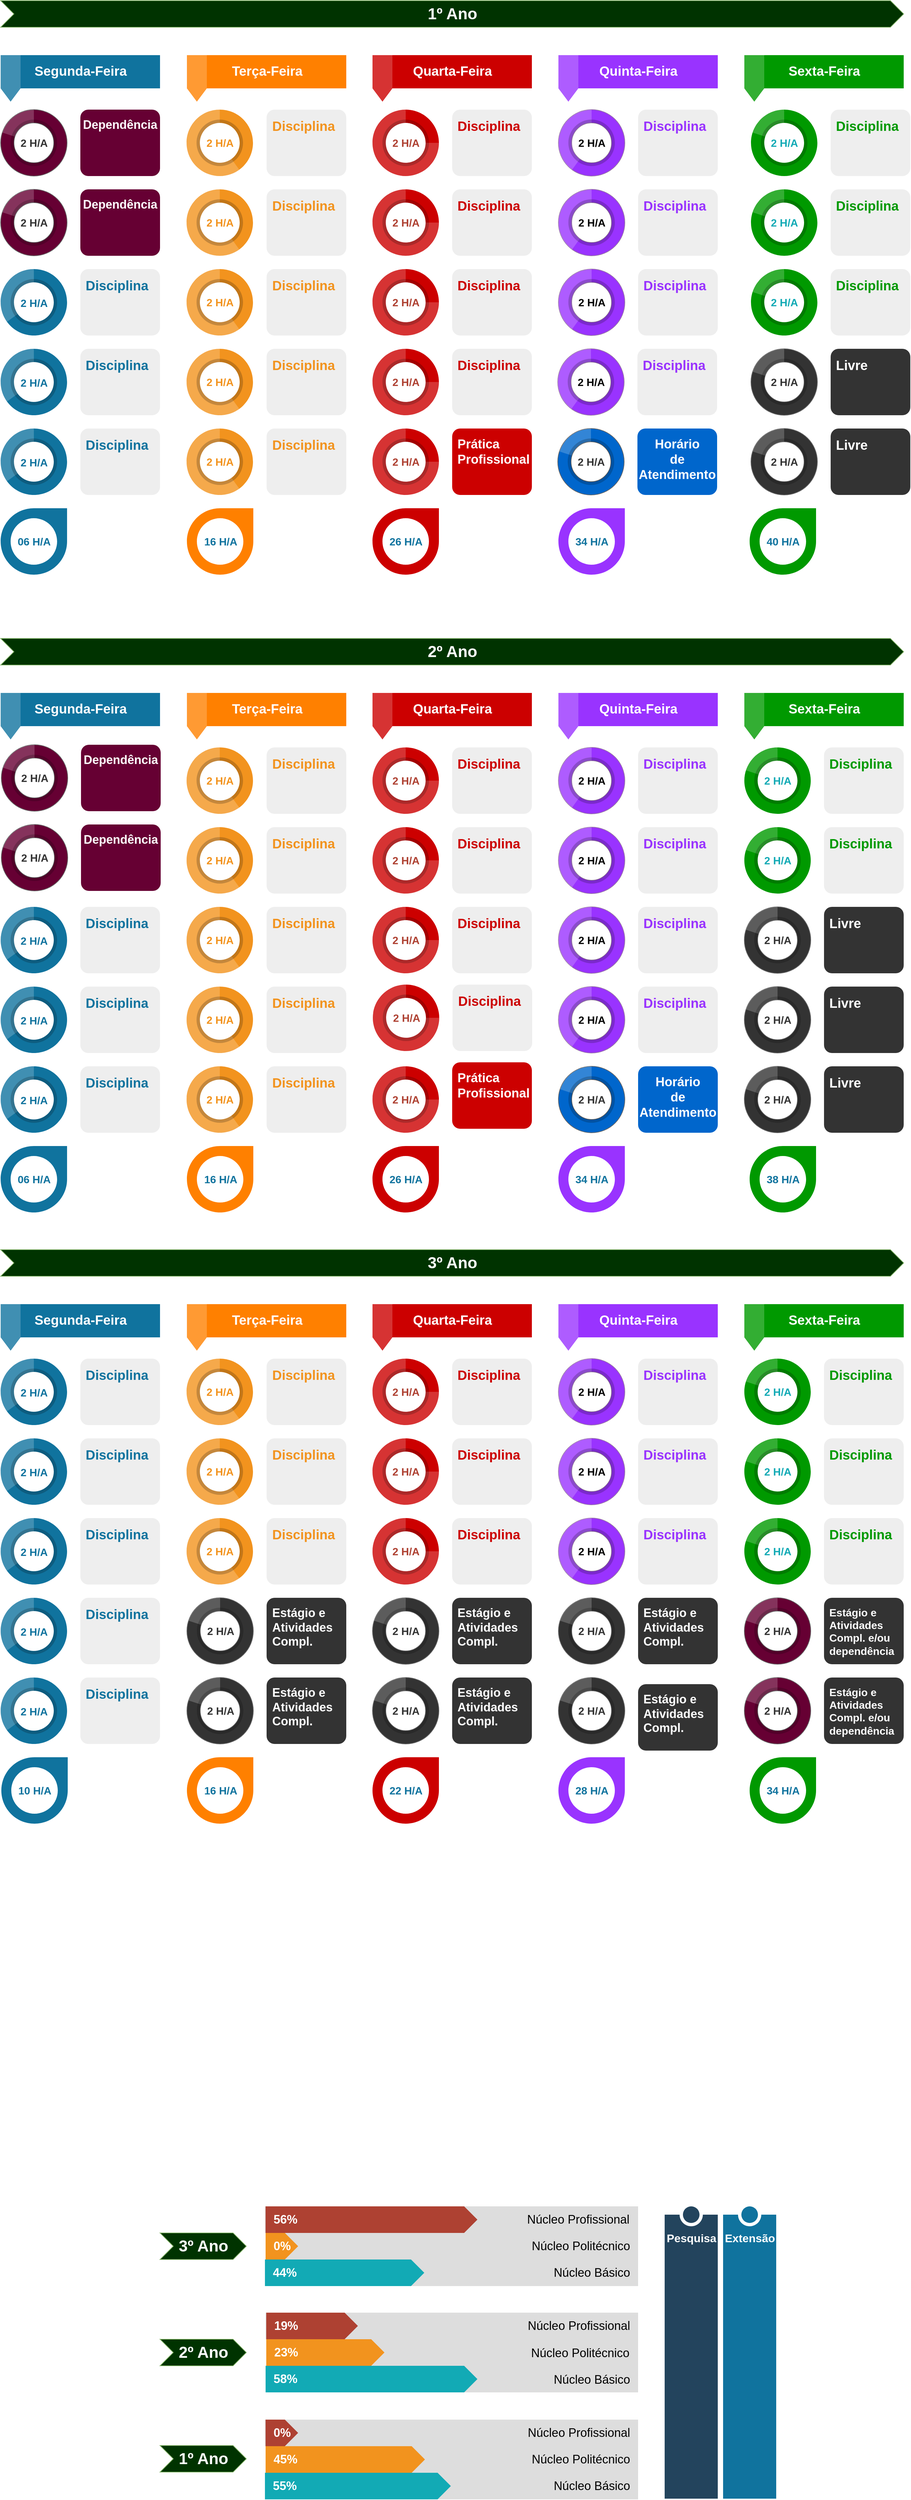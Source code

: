 <mxfile version="12.2.2" type="device" pages="1"><diagram id="Yiw6no6bdsL-eXdfYGej" name="Page-1"><mxGraphModel dx="2160" dy="904" grid="1" gridSize="10" guides="1" tooltips="1" connect="1" arrows="1" fold="1" page="1" pageScale="1" pageWidth="1169" pageHeight="827" math="0" shadow="0"><root><mxCell id="0"/><mxCell id="1" parent="0"/><mxCell id="ln0VH2vyUCKypNNd5nct-17" value="2 H/A" style="verticalLabelPosition=middle;verticalAlign=middle;html=1;html=1;shape=mxgraph.infographic.partConcEllipse;startAngle=0;endAngle=0.4;arcWidth=0.4;strokeColor=none;fillColor=#F2931E;fontSize=16;fontColor=#F2931E;align=center;fontStyle=1;" parent="1" vertex="1"><mxGeometry x="320" y="204" width="100" height="100" as="geometry"/></mxCell><mxCell id="ln0VH2vyUCKypNNd5nct-22" value="&lt;font style=&quot;font-size: 20px;&quot;&gt;&lt;font style=&quot;font-size: 20px;&quot; color=&quot;#F2931E&quot;&gt;&lt;b style=&quot;font-size: 20px;&quot;&gt;Disciplina&lt;/b&gt;&lt;/font&gt;&lt;br style=&quot;font-size: 20px;&quot;&gt;&lt;br style=&quot;font-size: 20px;&quot;&gt;&lt;br style=&quot;font-size: 20px;&quot;&gt;&lt;/font&gt;" style="rounded=1;strokeColor=none;fillColor=#EEEEEE;align=left;arcSize=12;verticalAlign=top;whiteSpace=wrap;html=1;fontSize=20;spacing=8;" parent="1" vertex="1"><mxGeometry x="440.5" y="204" width="120" height="100" as="geometry"/></mxCell><mxCell id="ln0VH2vyUCKypNNd5nct-28" value="2 H/A" style="verticalLabelPosition=middle;verticalAlign=middle;html=1;html=1;shape=mxgraph.infographic.partConcEllipse;startAngle=0;endAngle=0.25;arcWidth=0.4;strokeColor=none;fillColor=#CC0000;fontSize=16;fontColor=#AE4132;align=center;fontStyle=1;" parent="1" vertex="1"><mxGeometry x="600" y="204" width="100" height="100" as="geometry"/></mxCell><mxCell id="ln0VH2vyUCKypNNd5nct-33" value="&lt;font style=&quot;font-size: 20px;&quot;&gt;&lt;font color=&quot;#cc0000&quot; style=&quot;font-size: 20px;&quot;&gt;&lt;b style=&quot;font-size: 20px;&quot;&gt;Disciplina&lt;/b&gt;&lt;/font&gt;&lt;br style=&quot;font-size: 20px;&quot;&gt;&lt;br style=&quot;font-size: 20px;&quot;&gt;&lt;br style=&quot;font-size: 20px;&quot;&gt;&lt;/font&gt;" style="rounded=1;strokeColor=none;fillColor=#EEEEEE;align=left;arcSize=12;verticalAlign=top;whiteSpace=wrap;html=1;fontSize=20;spacing=8;" parent="1" vertex="1"><mxGeometry x="720" y="204" width="120" height="100" as="geometry"/></mxCell><mxCell id="ln0VH2vyUCKypNNd5nct-39" value="2 H/A" style="verticalLabelPosition=middle;verticalAlign=middle;html=1;html=1;shape=mxgraph.infographic.partConcEllipse;startAngle=0;endAngle=0.6;arcWidth=0.4;strokeColor=#9673a6;fillColor=#9933FF;fontSize=16;align=center;fontStyle=1;" parent="1" vertex="1"><mxGeometry x="880" y="204" width="100" height="100" as="geometry"/></mxCell><mxCell id="ln0VH2vyUCKypNNd5nct-45" value="&lt;font style=&quot;font-size: 20px;&quot;&gt;&lt;font style=&quot;font-size: 20px;&quot; color=&quot;#9933ff&quot;&gt;&lt;b style=&quot;font-size: 20px;&quot;&gt;Disciplina&lt;/b&gt;&lt;/font&gt;&lt;br style=&quot;font-size: 20px;&quot;&gt;&lt;br style=&quot;font-size: 20px;&quot;&gt;&lt;br style=&quot;font-size: 20px;&quot;&gt;&lt;/font&gt;" style="rounded=1;strokeColor=none;fillColor=#EEEEEE;align=left;arcSize=12;verticalAlign=top;whiteSpace=wrap;html=1;fontSize=20;spacing=8;" parent="1" vertex="1"><mxGeometry x="1000" y="204" width="120" height="100" as="geometry"/></mxCell><mxCell id="ln0VH2vyUCKypNNd5nct-58" value="2 H/A" style="verticalLabelPosition=middle;verticalAlign=middle;html=1;html=1;shape=mxgraph.infographic.partConcEllipse;startAngle=0;endAngle=0.4;arcWidth=0.4;strokeColor=none;fillColor=#F2931E;fontSize=16;fontColor=#F2931E;align=center;fontStyle=1;" parent="1" vertex="1"><mxGeometry x="320" y="324" width="100" height="100" as="geometry"/></mxCell><mxCell id="ln0VH2vyUCKypNNd5nct-60" value="2 H/A" style="verticalLabelPosition=middle;verticalAlign=middle;html=1;html=1;shape=mxgraph.infographic.partConcEllipse;startAngle=0;endAngle=0.25;arcWidth=0.4;strokeColor=none;fillColor=#CC0000;fontSize=16;fontColor=#AE4132;align=center;fontStyle=1;" parent="1" vertex="1"><mxGeometry x="600" y="324" width="100" height="100" as="geometry"/></mxCell><mxCell id="ln0VH2vyUCKypNNd5nct-66" value="&lt;font style=&quot;font-size: 16px&quot;&gt;2 H/A&lt;/font&gt;" style="verticalLabelPosition=middle;verticalAlign=middle;html=1;html=1;shape=mxgraph.infographic.partConcEllipse;startAngle=0;endAngle=0.65;arcWidth=0.4;strokeColor=none;fillColor=#10739E;fontSize=22;fontColor=#10739E;align=center;fontStyle=1;" parent="1" vertex="1"><mxGeometry x="40" y="444" width="100" height="100" as="geometry"/></mxCell><mxCell id="ln0VH2vyUCKypNNd5nct-68" value="2 H/A" style="verticalLabelPosition=middle;verticalAlign=middle;html=1;html=1;shape=mxgraph.infographic.partConcEllipse;startAngle=0;endAngle=0.4;arcWidth=0.4;strokeColor=none;fillColor=#F2931E;fontSize=16;fontColor=#F2931E;align=center;fontStyle=1;" parent="1" vertex="1"><mxGeometry x="320" y="444" width="100" height="100" as="geometry"/></mxCell><mxCell id="ln0VH2vyUCKypNNd5nct-70" value="2 H/A" style="verticalLabelPosition=middle;verticalAlign=middle;html=1;html=1;shape=mxgraph.infographic.partConcEllipse;startAngle=0;endAngle=0.25;arcWidth=0.4;strokeColor=none;fillColor=#CC0000;fontSize=16;fontColor=#AE4132;align=center;fontStyle=1;" parent="1" vertex="1"><mxGeometry x="600" y="444" width="100" height="100" as="geometry"/></mxCell><mxCell id="ln0VH2vyUCKypNNd5nct-76" value="&lt;font style=&quot;font-size: 16px&quot;&gt;2 H/A&lt;/font&gt;" style="verticalLabelPosition=middle;verticalAlign=middle;html=1;html=1;shape=mxgraph.infographic.partConcEllipse;startAngle=0;endAngle=0.65;arcWidth=0.4;strokeColor=none;fillColor=#10739E;fontSize=22;fontColor=#10739E;align=center;fontStyle=1;" parent="1" vertex="1"><mxGeometry x="40" y="564" width="100" height="100" as="geometry"/></mxCell><mxCell id="ln0VH2vyUCKypNNd5nct-78" value="2 H/A" style="verticalLabelPosition=middle;verticalAlign=middle;html=1;html=1;shape=mxgraph.infographic.partConcEllipse;startAngle=0;endAngle=0.4;arcWidth=0.4;strokeColor=none;fillColor=#F2931E;fontSize=16;fontColor=#F2931E;align=center;fontStyle=1;" parent="1" vertex="1"><mxGeometry x="320" y="564" width="100" height="100" as="geometry"/></mxCell><mxCell id="ln0VH2vyUCKypNNd5nct-85" value="&lt;font style=&quot;font-size: 20px&quot;&gt;&lt;b&gt;Livre&lt;/b&gt;&lt;br style=&quot;font-size: 20px&quot;&gt;&lt;br style=&quot;font-size: 20px&quot;&gt;&lt;/font&gt;" style="rounded=1;strokeColor=none;fillColor=#333333;align=left;arcSize=12;verticalAlign=top;whiteSpace=wrap;html=1;fontSize=20;spacing=8;fontColor=#FFFFFF;" parent="1" vertex="1"><mxGeometry x="1290" y="564" width="120" height="100" as="geometry"/></mxCell><mxCell id="ln0VH2vyUCKypNNd5nct-86" value="&lt;font style=&quot;font-size: 16px&quot;&gt;2 H/A&lt;/font&gt;" style="verticalLabelPosition=middle;verticalAlign=middle;html=1;html=1;shape=mxgraph.infographic.partConcEllipse;startAngle=0;endAngle=0.65;arcWidth=0.4;strokeColor=none;fillColor=#10739E;fontSize=22;fontColor=#10739E;align=center;fontStyle=1;" parent="1" vertex="1"><mxGeometry x="40" y="684" width="100" height="100" as="geometry"/></mxCell><mxCell id="ln0VH2vyUCKypNNd5nct-88" value="2 H/A" style="verticalLabelPosition=middle;verticalAlign=middle;html=1;html=1;shape=mxgraph.infographic.partConcEllipse;startAngle=0;endAngle=0.4;arcWidth=0.4;strokeColor=none;fillColor=#F2931E;fontSize=16;fontColor=#F2931E;align=center;fontStyle=1;" parent="1" vertex="1"><mxGeometry x="320" y="684" width="100" height="100" as="geometry"/></mxCell><mxCell id="ln0VH2vyUCKypNNd5nct-90" value="2 H/A" style="verticalLabelPosition=middle;verticalAlign=middle;html=1;html=1;shape=mxgraph.infographic.partConcEllipse;startAngle=0;endAngle=0.25;arcWidth=0.4;strokeColor=none;fillColor=#CC0000;fontSize=16;fontColor=#AE4132;align=center;fontStyle=1;" parent="1" vertex="1"><mxGeometry x="600" y="684" width="100" height="100" as="geometry"/></mxCell><mxCell id="ln0VH2vyUCKypNNd5nct-95" value="&lt;font style=&quot;font-size: 20px&quot;&gt;&lt;b&gt;Livre&lt;/b&gt;&lt;br style=&quot;font-size: 20px&quot;&gt;&lt;br style=&quot;font-size: 20px&quot;&gt;&lt;/font&gt;" style="rounded=1;strokeColor=none;fillColor=#333333;align=left;arcSize=12;verticalAlign=top;whiteSpace=wrap;html=1;fontSize=20;spacing=8;fontColor=#FFFFFF;" parent="1" vertex="1"><mxGeometry x="1290" y="684" width="120" height="100" as="geometry"/></mxCell><mxCell id="ln0VH2vyUCKypNNd5nct-106" value="&lt;font style=&quot;font-size: 20px;&quot;&gt;&lt;font style=&quot;font-size: 20px;&quot; color=&quot;#cc0000&quot;&gt;&lt;b style=&quot;font-size: 20px;&quot;&gt;Disciplina&lt;/b&gt;&lt;/font&gt;&lt;br style=&quot;font-size: 20px;&quot;&gt;&lt;br style=&quot;font-size: 20px;&quot;&gt;&lt;br style=&quot;font-size: 20px;&quot;&gt;&lt;/font&gt;" style="rounded=1;strokeColor=none;fillColor=#EEEEEE;align=left;arcSize=12;verticalAlign=top;whiteSpace=wrap;html=1;fontSize=20;spacing=8;" parent="1" vertex="1"><mxGeometry x="720" y="324" width="120" height="100" as="geometry"/></mxCell><mxCell id="ln0VH2vyUCKypNNd5nct-107" value="&lt;font style=&quot;font-size: 20px;&quot;&gt;&lt;font style=&quot;font-size: 20px;&quot; color=&quot;#cc0000&quot;&gt;&lt;b style=&quot;font-size: 20px;&quot;&gt;Disciplina&lt;/b&gt;&lt;/font&gt;&lt;br style=&quot;font-size: 20px;&quot;&gt;&lt;br style=&quot;font-size: 20px;&quot;&gt;&lt;br style=&quot;font-size: 20px;&quot;&gt;&lt;/font&gt;" style="rounded=1;strokeColor=none;fillColor=#EEEEEE;align=left;arcSize=12;verticalAlign=top;whiteSpace=wrap;html=1;fontSize=20;spacing=8;" parent="1" vertex="1"><mxGeometry x="720" y="444" width="120" height="100" as="geometry"/></mxCell><mxCell id="ln0VH2vyUCKypNNd5nct-110" value="2 H/A" style="verticalLabelPosition=middle;verticalAlign=middle;html=1;html=1;shape=mxgraph.infographic.partConcEllipse;startAngle=0;endAngle=0.6;arcWidth=0.4;strokeColor=#9673a6;fillColor=#9933FF;fontSize=16;align=center;fontStyle=1;" parent="1" vertex="1"><mxGeometry x="880" y="324" width="100" height="100" as="geometry"/></mxCell><mxCell id="ln0VH2vyUCKypNNd5nct-111" value="2 H/A" style="verticalLabelPosition=middle;verticalAlign=middle;html=1;html=1;shape=mxgraph.infographic.partConcEllipse;startAngle=0;endAngle=0.6;arcWidth=0.4;strokeColor=#9673a6;fillColor=#9933FF;fontSize=16;align=center;fontStyle=1;" parent="1" vertex="1"><mxGeometry x="880" y="444" width="100" height="100" as="geometry"/></mxCell><mxCell id="ln0VH2vyUCKypNNd5nct-114" value="2 H/A" style="verticalLabelPosition=middle;verticalAlign=middle;html=1;html=1;shape=mxgraph.infographic.partConcEllipse;startAngle=0;endAngle=0.8;arcWidth=0.4;strokeColor=none;fillColor=#009900;fontSize=16;fontColor=#12AAB5;align=center;fontStyle=1;" parent="1" vertex="1"><mxGeometry x="1170" y="204" width="100" height="100" as="geometry"/></mxCell><mxCell id="ln0VH2vyUCKypNNd5nct-115" value="2 H/A" style="verticalLabelPosition=middle;verticalAlign=middle;html=1;html=1;shape=mxgraph.infographic.partConcEllipse;startAngle=0;endAngle=0.8;arcWidth=0.4;strokeColor=none;fillColor=#009900;fontSize=16;fontColor=#12AAB5;align=center;fontStyle=1;" parent="1" vertex="1"><mxGeometry x="1170" y="324" width="100" height="100" as="geometry"/></mxCell><mxCell id="ln0VH2vyUCKypNNd5nct-116" value="2 H/A" style="verticalLabelPosition=middle;verticalAlign=middle;html=1;html=1;shape=mxgraph.infographic.partConcEllipse;startAngle=0;endAngle=0.8;arcWidth=0.4;strokeColor=#666666;fillColor=#333333;fontSize=16;fontColor=#333333;align=center;fontStyle=1;" parent="1" vertex="1"><mxGeometry x="1170" y="564" width="100" height="100" as="geometry"/></mxCell><mxCell id="ln0VH2vyUCKypNNd5nct-117" value="2 H/A" style="verticalLabelPosition=middle;verticalAlign=middle;html=1;html=1;shape=mxgraph.infographic.partConcEllipse;startAngle=0;endAngle=0.8;arcWidth=0.4;strokeColor=#666666;fillColor=#333333;fontSize=16;fontColor=#333333;align=center;fontStyle=1;" parent="1" vertex="1"><mxGeometry x="1170" y="684" width="100" height="100" as="geometry"/></mxCell><mxCell id="ln0VH2vyUCKypNNd5nct-118" value="Segunda-Feira" style="html=1;shape=mxgraph.infographic.flag;dx=30;dy=20;fillColor=#10739E;strokeColor=none;align=center;verticalAlign=top;fontColor=#ffffff;fontSize=20;fontStyle=1;shadow=0;spacingTop=5;" parent="1" vertex="1"><mxGeometry x="40" y="122" width="240" height="70" as="geometry"/></mxCell><mxCell id="ln0VH2vyUCKypNNd5nct-119" value="Terça-Feira" style="html=1;shape=mxgraph.infographic.flag;dx=30;dy=20;fillColor=#FF8000;strokeColor=none;align=center;verticalAlign=top;fontColor=#ffffff;fontSize=20;fontStyle=1;shadow=0;spacingTop=5;" parent="1" vertex="1"><mxGeometry x="320.5" y="122" width="240" height="70" as="geometry"/></mxCell><mxCell id="ln0VH2vyUCKypNNd5nct-120" value="Quarta-Feira" style="html=1;shape=mxgraph.infographic.flag;dx=30;dy=20;fillColor=#CC0000;strokeColor=none;align=center;verticalAlign=top;fontColor=#ffffff;fontSize=20;fontStyle=1;shadow=0;spacingTop=5;" parent="1" vertex="1"><mxGeometry x="600" y="122" width="240" height="70" as="geometry"/></mxCell><mxCell id="ln0VH2vyUCKypNNd5nct-121" value="Quinta-Feira" style="html=1;shape=mxgraph.infographic.flag;dx=30;dy=20;fillColor=#9933FF;strokeColor=none;align=center;verticalAlign=top;fontColor=#ffffff;fontSize=20;fontStyle=1;shadow=0;spacingTop=5;" parent="1" vertex="1"><mxGeometry x="880" y="122" width="240" height="70" as="geometry"/></mxCell><mxCell id="ln0VH2vyUCKypNNd5nct-122" value="Sexta-Feira" style="html=1;shape=mxgraph.infographic.flag;dx=30;dy=20;fillColor=#009900;strokeColor=none;align=center;verticalAlign=top;fontColor=#ffffff;fontSize=20;fontStyle=1;shadow=0;spacingTop=5;" parent="1" vertex="1"><mxGeometry x="1160" y="122" width="240" height="70" as="geometry"/></mxCell><mxCell id="ln0VH2vyUCKypNNd5nct-127" value="&lt;font style=&quot;font-size: 20px;&quot;&gt;&lt;font style=&quot;font-size: 20px;&quot; color=&quot;#10739E&quot;&gt;&lt;b style=&quot;font-size: 20px;&quot;&gt;Disciplina&lt;/b&gt;&lt;/font&gt;&lt;br style=&quot;font-size: 20px;&quot;&gt;&lt;br style=&quot;font-size: 20px;&quot;&gt;&lt;br style=&quot;font-size: 20px;&quot;&gt;&lt;/font&gt;" style="rounded=1;strokeColor=none;fillColor=#EEEEEE;align=left;arcSize=12;verticalAlign=top;whiteSpace=wrap;html=1;fontSize=20;spacing=8;" parent="1" vertex="1"><mxGeometry x="160" y="444" width="120" height="100" as="geometry"/></mxCell><mxCell id="ln0VH2vyUCKypNNd5nct-128" value="&lt;font style=&quot;font-size: 20px;&quot;&gt;&lt;font style=&quot;font-size: 20px;&quot; color=&quot;#10739E&quot;&gt;&lt;b style=&quot;font-size: 20px;&quot;&gt;Disciplina&lt;/b&gt;&lt;/font&gt;&lt;br style=&quot;font-size: 20px;&quot;&gt;&lt;br style=&quot;font-size: 20px;&quot;&gt;&lt;br style=&quot;font-size: 20px;&quot;&gt;&lt;/font&gt;" style="rounded=1;strokeColor=none;fillColor=#EEEEEE;align=left;arcSize=12;verticalAlign=top;whiteSpace=wrap;html=1;fontSize=20;spacing=8;" parent="1" vertex="1"><mxGeometry x="160" y="564" width="120" height="100" as="geometry"/></mxCell><mxCell id="ln0VH2vyUCKypNNd5nct-129" value="&lt;font style=&quot;font-size: 20px;&quot;&gt;&lt;font style=&quot;font-size: 20px;&quot; color=&quot;#10739E&quot;&gt;&lt;b style=&quot;font-size: 20px;&quot;&gt;Disciplina&lt;/b&gt;&lt;/font&gt;&lt;br style=&quot;font-size: 20px;&quot;&gt;&lt;br style=&quot;font-size: 20px;&quot;&gt;&lt;br style=&quot;font-size: 20px;&quot;&gt;&lt;/font&gt;" style="rounded=1;strokeColor=none;fillColor=#EEEEEE;align=left;arcSize=12;verticalAlign=top;whiteSpace=wrap;html=1;fontSize=20;spacing=8;" parent="1" vertex="1"><mxGeometry x="160" y="684" width="120" height="100" as="geometry"/></mxCell><mxCell id="ln0VH2vyUCKypNNd5nct-131" value="&lt;font style=&quot;font-size: 20px;&quot;&gt;&lt;font style=&quot;font-size: 20px;&quot; color=&quot;#F2931E&quot;&gt;&lt;b style=&quot;font-size: 20px;&quot;&gt;Disciplina&lt;/b&gt;&lt;/font&gt;&lt;br style=&quot;font-size: 20px;&quot;&gt;&lt;br style=&quot;font-size: 20px;&quot;&gt;&lt;br style=&quot;font-size: 20px;&quot;&gt;&lt;/font&gt;" style="rounded=1;strokeColor=none;fillColor=#EEEEEE;align=left;arcSize=12;verticalAlign=top;whiteSpace=wrap;html=1;fontSize=20;spacing=8;" parent="1" vertex="1"><mxGeometry x="440.5" y="324" width="120" height="100" as="geometry"/></mxCell><mxCell id="ln0VH2vyUCKypNNd5nct-132" value="&lt;font style=&quot;font-size: 20px;&quot;&gt;&lt;font style=&quot;font-size: 20px;&quot; color=&quot;#F2931E&quot;&gt;&lt;b style=&quot;font-size: 20px;&quot;&gt;Disciplina&lt;/b&gt;&lt;/font&gt;&lt;br style=&quot;font-size: 20px;&quot;&gt;&lt;br style=&quot;font-size: 20px;&quot;&gt;&lt;br style=&quot;font-size: 20px;&quot;&gt;&lt;/font&gt;" style="rounded=1;strokeColor=none;fillColor=#EEEEEE;align=left;arcSize=12;verticalAlign=top;whiteSpace=wrap;html=1;fontSize=20;spacing=8;" parent="1" vertex="1"><mxGeometry x="440.5" y="444" width="120" height="100" as="geometry"/></mxCell><mxCell id="ln0VH2vyUCKypNNd5nct-133" value="&lt;font style=&quot;font-size: 20px;&quot;&gt;&lt;font style=&quot;font-size: 20px;&quot; color=&quot;#F2931E&quot;&gt;&lt;b style=&quot;font-size: 20px;&quot;&gt;Disciplina&lt;/b&gt;&lt;/font&gt;&lt;br style=&quot;font-size: 20px;&quot;&gt;&lt;br style=&quot;font-size: 20px;&quot;&gt;&lt;br style=&quot;font-size: 20px;&quot;&gt;&lt;/font&gt;" style="rounded=1;strokeColor=none;fillColor=#EEEEEE;align=left;arcSize=12;verticalAlign=top;whiteSpace=wrap;html=1;fontSize=20;spacing=8;" parent="1" vertex="1"><mxGeometry x="440.5" y="564" width="120" height="100" as="geometry"/></mxCell><mxCell id="ln0VH2vyUCKypNNd5nct-134" value="&lt;font style=&quot;font-size: 20px;&quot;&gt;&lt;font style=&quot;font-size: 20px;&quot; color=&quot;#F2931E&quot;&gt;&lt;b style=&quot;font-size: 20px;&quot;&gt;Disciplina&lt;/b&gt;&lt;/font&gt;&lt;br style=&quot;font-size: 20px;&quot;&gt;&lt;br style=&quot;font-size: 20px;&quot;&gt;&lt;br style=&quot;font-size: 20px;&quot;&gt;&lt;/font&gt;" style="rounded=1;strokeColor=none;fillColor=#EEEEEE;align=left;arcSize=12;verticalAlign=top;whiteSpace=wrap;html=1;fontSize=20;spacing=8;" parent="1" vertex="1"><mxGeometry x="440.5" y="684" width="120" height="100" as="geometry"/></mxCell><mxCell id="ln0VH2vyUCKypNNd5nct-135" value="&lt;font style=&quot;font-size: 20px;&quot;&gt;&lt;font style=&quot;font-size: 20px;&quot; color=&quot;#9933ff&quot;&gt;&lt;b style=&quot;font-size: 20px;&quot;&gt;Disciplina&lt;/b&gt;&lt;/font&gt;&lt;br style=&quot;font-size: 20px;&quot;&gt;&lt;br style=&quot;font-size: 20px;&quot;&gt;&lt;br style=&quot;font-size: 20px;&quot;&gt;&lt;/font&gt;" style="rounded=1;strokeColor=none;fillColor=#EEEEEE;align=left;arcSize=12;verticalAlign=top;whiteSpace=wrap;html=1;fontSize=20;spacing=8;" parent="1" vertex="1"><mxGeometry x="1000" y="324" width="120" height="100" as="geometry"/></mxCell><mxCell id="ln0VH2vyUCKypNNd5nct-136" value="&lt;font style=&quot;font-size: 20px;&quot;&gt;&lt;font style=&quot;font-size: 20px;&quot; color=&quot;#9933ff&quot;&gt;&lt;b style=&quot;font-size: 20px;&quot;&gt;Disciplina&lt;/b&gt;&lt;/font&gt;&lt;br style=&quot;font-size: 20px;&quot;&gt;&lt;br style=&quot;font-size: 20px;&quot;&gt;&lt;br style=&quot;font-size: 20px;&quot;&gt;&lt;/font&gt;" style="rounded=1;strokeColor=none;fillColor=#EEEEEE;align=left;arcSize=12;verticalAlign=top;whiteSpace=wrap;html=1;fontSize=20;spacing=8;" parent="1" vertex="1"><mxGeometry x="1000" y="444" width="120" height="100" as="geometry"/></mxCell><mxCell id="ln0VH2vyUCKypNNd5nct-139" value="&lt;font style=&quot;font-size: 19px&quot;&gt;&lt;span&gt;Prática&amp;nbsp;&lt;br&gt;&lt;/span&gt;Profissional&lt;br style=&quot;font-size: 19px&quot;&gt;&lt;/font&gt;" style="rounded=1;strokeColor=none;fillColor=#CC0000;align=left;arcSize=12;verticalAlign=top;whiteSpace=wrap;html=1;fontSize=19;spacing=8;fontColor=#FFFFFF;fontStyle=1" parent="1" vertex="1"><mxGeometry x="720" y="684" width="120" height="100" as="geometry"/></mxCell><mxCell id="ln0VH2vyUCKypNNd5nct-141" value="&lt;font style=&quot;font-size: 20px;&quot;&gt;&lt;font style=&quot;font-size: 20px;&quot; color=&quot;#009900&quot;&gt;&lt;b style=&quot;font-size: 20px;&quot;&gt;Disciplina&lt;/b&gt;&lt;/font&gt;&lt;br style=&quot;font-size: 20px;&quot;&gt;&lt;br style=&quot;font-size: 20px;&quot;&gt;&lt;br style=&quot;font-size: 20px;&quot;&gt;&lt;/font&gt;" style="rounded=1;strokeColor=none;fillColor=#EEEEEE;align=left;arcSize=12;verticalAlign=top;whiteSpace=wrap;html=1;fontSize=20;spacing=8;" parent="1" vertex="1"><mxGeometry x="1290" y="204" width="120" height="100" as="geometry"/></mxCell><mxCell id="ln0VH2vyUCKypNNd5nct-142" value="&lt;font style=&quot;font-size: 20px;&quot;&gt;&lt;font style=&quot;font-size: 20px;&quot; color=&quot;#009900&quot;&gt;&lt;b style=&quot;font-size: 20px;&quot;&gt;Disciplina&lt;/b&gt;&lt;/font&gt;&lt;br style=&quot;font-size: 20px;&quot;&gt;&lt;br style=&quot;font-size: 20px;&quot;&gt;&lt;br style=&quot;font-size: 20px;&quot;&gt;&lt;/font&gt;" style="rounded=1;strokeColor=none;fillColor=#EEEEEE;align=left;arcSize=12;verticalAlign=top;whiteSpace=wrap;html=1;fontSize=20;spacing=8;" parent="1" vertex="1"><mxGeometry x="1290" y="324" width="120" height="100" as="geometry"/></mxCell><mxCell id="ln0VH2vyUCKypNNd5nct-143" value="06 H/A" style="verticalLabelPosition=middle;verticalAlign=middle;html=1;shape=mxgraph.infographic.circularCallout;dy=15;fillColor=#10739E;strokeColor=none;labelPosition=center;align=center;fontColor=#10739E;fontStyle=1;fontSize=16;" parent="1" vertex="1"><mxGeometry x="40" y="804" width="100" height="100" as="geometry"/></mxCell><mxCell id="ln0VH2vyUCKypNNd5nct-144" value="16 H/A" style="verticalLabelPosition=middle;verticalAlign=middle;html=1;shape=mxgraph.infographic.circularCallout;dy=15;fillColor=#FF8000;strokeColor=none;labelPosition=center;align=center;fontColor=#10739E;fontStyle=1;fontSize=16;" parent="1" vertex="1"><mxGeometry x="320.5" y="804" width="100" height="100" as="geometry"/></mxCell><mxCell id="ln0VH2vyUCKypNNd5nct-145" value="26 H/A" style="verticalLabelPosition=middle;verticalAlign=middle;html=1;shape=mxgraph.infographic.circularCallout;dy=15;fillColor=#CC0000;strokeColor=none;labelPosition=center;align=center;fontColor=#10739E;fontStyle=1;fontSize=16;" parent="1" vertex="1"><mxGeometry x="600" y="804" width="100" height="100" as="geometry"/></mxCell><mxCell id="ln0VH2vyUCKypNNd5nct-146" value="34 H/A" style="verticalLabelPosition=middle;verticalAlign=middle;html=1;shape=mxgraph.infographic.circularCallout;dy=15;fillColor=#9933FF;strokeColor=none;labelPosition=center;align=center;fontColor=#10739E;fontStyle=1;fontSize=16;" parent="1" vertex="1"><mxGeometry x="880" y="804" width="100" height="100" as="geometry"/></mxCell><mxCell id="ln0VH2vyUCKypNNd5nct-147" value="40 H/A" style="verticalLabelPosition=middle;verticalAlign=middle;html=1;shape=mxgraph.infographic.circularCallout;dy=15;fillColor=#009900;strokeColor=none;labelPosition=center;align=center;fontColor=#10739E;fontStyle=1;fontSize=16;" parent="1" vertex="1"><mxGeometry x="1168" y="804" width="100" height="100" as="geometry"/></mxCell><mxCell id="ln0VH2vyUCKypNNd5nct-150" value="1º Ano" style="html=1;shape=mxgraph.infographic.ribbonSimple;notch1=20;notch2=20;fillColor=#003300;strokeColor=#82b366;align=center;verticalAlign=middle;fontSize=24;fontStyle=1;fontColor=#FFFFFF;" parent="1" vertex="1"><mxGeometry x="40" y="40" width="1360" height="40" as="geometry"/></mxCell><mxCell id="ln0VH2vyUCKypNNd5nct-153" value="2 H/A" style="verticalLabelPosition=middle;verticalAlign=middle;html=1;html=1;shape=mxgraph.infographic.partConcEllipse;startAngle=0;endAngle=0.4;arcWidth=0.4;strokeColor=none;fillColor=#F2931E;fontSize=16;fontColor=#F2931E;align=center;fontStyle=1;" parent="1" vertex="1"><mxGeometry x="320" y="1164" width="100" height="100" as="geometry"/></mxCell><mxCell id="ln0VH2vyUCKypNNd5nct-154" value="&lt;font style=&quot;font-size: 20px;&quot;&gt;&lt;font style=&quot;font-size: 20px;&quot; color=&quot;#F2931E&quot;&gt;&lt;b style=&quot;font-size: 20px;&quot;&gt;Disciplina&lt;/b&gt;&lt;/font&gt;&lt;br style=&quot;font-size: 20px;&quot;&gt;&lt;br style=&quot;font-size: 20px;&quot;&gt;&lt;br style=&quot;font-size: 20px;&quot;&gt;&lt;/font&gt;" style="rounded=1;strokeColor=none;fillColor=#EEEEEE;align=left;arcSize=12;verticalAlign=top;whiteSpace=wrap;html=1;fontSize=20;spacing=8;" parent="1" vertex="1"><mxGeometry x="440.5" y="1164" width="120" height="100" as="geometry"/></mxCell><mxCell id="ln0VH2vyUCKypNNd5nct-155" value="2 H/A" style="verticalLabelPosition=middle;verticalAlign=middle;html=1;html=1;shape=mxgraph.infographic.partConcEllipse;startAngle=0;endAngle=0.25;arcWidth=0.4;strokeColor=none;fillColor=#CC0000;fontSize=16;fontColor=#AE4132;align=center;fontStyle=1;" parent="1" vertex="1"><mxGeometry x="600" y="1164" width="100" height="100" as="geometry"/></mxCell><mxCell id="ln0VH2vyUCKypNNd5nct-156" value="&lt;font style=&quot;font-size: 20px;&quot;&gt;&lt;font color=&quot;#cc0000&quot; style=&quot;font-size: 20px;&quot;&gt;&lt;b style=&quot;font-size: 20px;&quot;&gt;Disciplina&lt;/b&gt;&lt;/font&gt;&lt;br style=&quot;font-size: 20px;&quot;&gt;&lt;br style=&quot;font-size: 20px;&quot;&gt;&lt;br style=&quot;font-size: 20px;&quot;&gt;&lt;/font&gt;" style="rounded=1;strokeColor=none;fillColor=#EEEEEE;align=left;arcSize=12;verticalAlign=top;whiteSpace=wrap;html=1;fontSize=20;spacing=8;" parent="1" vertex="1"><mxGeometry x="720" y="1164" width="120" height="100" as="geometry"/></mxCell><mxCell id="ln0VH2vyUCKypNNd5nct-157" value="2 H/A" style="verticalLabelPosition=middle;verticalAlign=middle;html=1;html=1;shape=mxgraph.infographic.partConcEllipse;startAngle=0;endAngle=0.6;arcWidth=0.4;strokeColor=#9673a6;fillColor=#9933FF;fontSize=16;align=center;fontStyle=1;" parent="1" vertex="1"><mxGeometry x="880" y="1164" width="100" height="100" as="geometry"/></mxCell><mxCell id="ln0VH2vyUCKypNNd5nct-158" value="&lt;font style=&quot;font-size: 20px;&quot;&gt;&lt;font style=&quot;font-size: 20px;&quot; color=&quot;#9933ff&quot;&gt;&lt;b style=&quot;font-size: 20px;&quot;&gt;Disciplina&lt;/b&gt;&lt;/font&gt;&lt;br style=&quot;font-size: 20px;&quot;&gt;&lt;br style=&quot;font-size: 20px;&quot;&gt;&lt;br style=&quot;font-size: 20px;&quot;&gt;&lt;/font&gt;" style="rounded=1;strokeColor=none;fillColor=#EEEEEE;align=left;arcSize=12;verticalAlign=top;whiteSpace=wrap;html=1;fontSize=20;spacing=8;" parent="1" vertex="1"><mxGeometry x="1000" y="1164" width="120" height="100" as="geometry"/></mxCell><mxCell id="ln0VH2vyUCKypNNd5nct-159" value="2 H/A" style="verticalLabelPosition=middle;verticalAlign=middle;html=1;html=1;shape=mxgraph.infographic.partConcEllipse;startAngle=0;endAngle=0.8;arcWidth=0.4;strokeColor=none;fillColor=#009900;fontSize=16;fontColor=#12AAB5;align=center;fontStyle=1;" parent="1" vertex="1"><mxGeometry x="1160" y="1164" width="100" height="100" as="geometry"/></mxCell><mxCell id="ln0VH2vyUCKypNNd5nct-160" value="&lt;font style=&quot;font-size: 20px;&quot;&gt;&lt;font style=&quot;font-size: 20px;&quot; color=&quot;#009900&quot;&gt;&lt;b style=&quot;font-size: 20px;&quot;&gt;Disciplina&lt;/b&gt;&lt;/font&gt;&lt;br style=&quot;font-size: 20px;&quot;&gt;&lt;br style=&quot;font-size: 20px;&quot;&gt;&lt;br style=&quot;font-size: 20px;&quot;&gt;&lt;/font&gt;" style="rounded=1;strokeColor=none;fillColor=#EEEEEE;align=left;arcSize=12;verticalAlign=top;whiteSpace=wrap;html=1;fontSize=20;spacing=8;" parent="1" vertex="1"><mxGeometry x="1280" y="1164" width="120" height="100" as="geometry"/></mxCell><mxCell id="ln0VH2vyUCKypNNd5nct-162" value="2 H/A" style="verticalLabelPosition=middle;verticalAlign=middle;html=1;html=1;shape=mxgraph.infographic.partConcEllipse;startAngle=0;endAngle=0.4;arcWidth=0.4;strokeColor=none;fillColor=#F2931E;fontSize=16;fontColor=#F2931E;align=center;fontStyle=1;" parent="1" vertex="1"><mxGeometry x="320" y="1284" width="100" height="100" as="geometry"/></mxCell><mxCell id="ln0VH2vyUCKypNNd5nct-163" value="2 H/A" style="verticalLabelPosition=middle;verticalAlign=middle;html=1;html=1;shape=mxgraph.infographic.partConcEllipse;startAngle=0;endAngle=0.25;arcWidth=0.4;strokeColor=none;fillColor=#CC0000;fontSize=16;fontColor=#AE4132;align=center;fontStyle=1;" parent="1" vertex="1"><mxGeometry x="600" y="1284" width="100" height="100" as="geometry"/></mxCell><mxCell id="ln0VH2vyUCKypNNd5nct-164" value="&lt;font style=&quot;font-size: 16px&quot;&gt;2 H/A&lt;/font&gt;" style="verticalLabelPosition=middle;verticalAlign=middle;html=1;html=1;shape=mxgraph.infographic.partConcEllipse;startAngle=0;endAngle=0.65;arcWidth=0.4;strokeColor=none;fillColor=#10739E;fontSize=22;fontColor=#10739E;align=center;fontStyle=1;" parent="1" vertex="1"><mxGeometry x="40" y="1404" width="100" height="100" as="geometry"/></mxCell><mxCell id="ln0VH2vyUCKypNNd5nct-165" value="2 H/A" style="verticalLabelPosition=middle;verticalAlign=middle;html=1;html=1;shape=mxgraph.infographic.partConcEllipse;startAngle=0;endAngle=0.4;arcWidth=0.4;strokeColor=none;fillColor=#F2931E;fontSize=16;fontColor=#F2931E;align=center;fontStyle=1;" parent="1" vertex="1"><mxGeometry x="320" y="1404" width="100" height="100" as="geometry"/></mxCell><mxCell id="ln0VH2vyUCKypNNd5nct-166" value="2 H/A" style="verticalLabelPosition=middle;verticalAlign=middle;html=1;html=1;shape=mxgraph.infographic.partConcEllipse;startAngle=0;endAngle=0.25;arcWidth=0.4;strokeColor=none;fillColor=#CC0000;fontSize=16;fontColor=#AE4132;align=center;fontStyle=1;" parent="1" vertex="1"><mxGeometry x="600" y="1404" width="100" height="100" as="geometry"/></mxCell><mxCell id="ln0VH2vyUCKypNNd5nct-167" value="&lt;font style=&quot;font-size: 16px&quot;&gt;2 H/A&lt;/font&gt;" style="verticalLabelPosition=middle;verticalAlign=middle;html=1;html=1;shape=mxgraph.infographic.partConcEllipse;startAngle=0;endAngle=0.65;arcWidth=0.4;strokeColor=none;fillColor=#10739E;fontSize=22;fontColor=#10739E;align=center;fontStyle=1;" parent="1" vertex="1"><mxGeometry x="40" y="1524" width="100" height="100" as="geometry"/></mxCell><mxCell id="ln0VH2vyUCKypNNd5nct-168" value="2 H/A" style="verticalLabelPosition=middle;verticalAlign=middle;html=1;html=1;shape=mxgraph.infographic.partConcEllipse;startAngle=0;endAngle=0.4;arcWidth=0.4;strokeColor=none;fillColor=#F2931E;fontSize=16;fontColor=#F2931E;align=center;fontStyle=1;" parent="1" vertex="1"><mxGeometry x="320" y="1524" width="100" height="100" as="geometry"/></mxCell><mxCell id="ln0VH2vyUCKypNNd5nct-170" value="&lt;font style=&quot;font-size: 20px&quot;&gt;&lt;font style=&quot;font-size: 20px&quot;&gt;&lt;b style=&quot;font-size: 20px&quot;&gt;Livre&lt;/b&gt;&lt;/font&gt;&lt;br style=&quot;font-size: 20px&quot;&gt;&lt;br style=&quot;font-size: 20px&quot;&gt;&lt;br style=&quot;font-size: 20px&quot;&gt;&lt;/font&gt;" style="rounded=1;strokeColor=none;fillColor=#333333;align=left;arcSize=12;verticalAlign=top;whiteSpace=wrap;html=1;fontSize=20;spacing=8;fontColor=#FFFFFF;" parent="1" vertex="1"><mxGeometry x="1280" y="1524" width="120" height="100" as="geometry"/></mxCell><mxCell id="ln0VH2vyUCKypNNd5nct-171" value="&lt;font style=&quot;font-size: 16px&quot;&gt;2 H/A&lt;/font&gt;" style="verticalLabelPosition=middle;verticalAlign=middle;html=1;html=1;shape=mxgraph.infographic.partConcEllipse;startAngle=0;endAngle=0.65;arcWidth=0.4;strokeColor=none;fillColor=#10739E;fontSize=22;fontColor=#10739E;align=center;fontStyle=1;" parent="1" vertex="1"><mxGeometry x="40" y="1644" width="100" height="100" as="geometry"/></mxCell><mxCell id="ln0VH2vyUCKypNNd5nct-172" value="2 H/A" style="verticalLabelPosition=middle;verticalAlign=middle;html=1;html=1;shape=mxgraph.infographic.partConcEllipse;startAngle=0;endAngle=0.4;arcWidth=0.4;strokeColor=none;fillColor=#F2931E;fontSize=16;fontColor=#F2931E;align=center;fontStyle=1;" parent="1" vertex="1"><mxGeometry x="320" y="1644" width="100" height="100" as="geometry"/></mxCell><mxCell id="ln0VH2vyUCKypNNd5nct-173" value="2 H/A" style="verticalLabelPosition=middle;verticalAlign=middle;html=1;html=1;shape=mxgraph.infographic.partConcEllipse;startAngle=0;endAngle=0.25;arcWidth=0.4;strokeColor=none;fillColor=#CC0000;fontSize=16;fontColor=#AE4132;align=center;fontStyle=1;" parent="1" vertex="1"><mxGeometry x="600" y="1644" width="100" height="100" as="geometry"/></mxCell><mxCell id="ln0VH2vyUCKypNNd5nct-174" value="&lt;font style=&quot;font-size: 20px&quot;&gt;&lt;font style=&quot;font-size: 20px&quot;&gt;&lt;b style=&quot;font-size: 20px&quot;&gt;Livre&lt;/b&gt;&lt;/font&gt;&lt;br style=&quot;font-size: 20px&quot;&gt;&lt;br style=&quot;font-size: 20px&quot;&gt;&lt;br style=&quot;font-size: 20px&quot;&gt;&lt;/font&gt;" style="rounded=1;strokeColor=none;fillColor=#333333;align=left;arcSize=12;verticalAlign=top;whiteSpace=wrap;html=1;fontSize=20;spacing=8;fontColor=#FFFFFF;" parent="1" vertex="1"><mxGeometry x="1280" y="1644" width="120" height="100" as="geometry"/></mxCell><mxCell id="ln0VH2vyUCKypNNd5nct-175" value="&lt;font style=&quot;font-size: 20px;&quot;&gt;&lt;font style=&quot;font-size: 20px;&quot; color=&quot;#cc0000&quot;&gt;&lt;b style=&quot;font-size: 20px;&quot;&gt;Disciplina&lt;/b&gt;&lt;/font&gt;&lt;br style=&quot;font-size: 20px;&quot;&gt;&lt;br style=&quot;font-size: 20px;&quot;&gt;&lt;br style=&quot;font-size: 20px;&quot;&gt;&lt;/font&gt;" style="rounded=1;strokeColor=none;fillColor=#EEEEEE;align=left;arcSize=12;verticalAlign=top;whiteSpace=wrap;html=1;fontSize=20;spacing=8;" parent="1" vertex="1"><mxGeometry x="720" y="1284" width="120" height="100" as="geometry"/></mxCell><mxCell id="ln0VH2vyUCKypNNd5nct-176" value="&lt;font style=&quot;font-size: 20px;&quot;&gt;&lt;font style=&quot;font-size: 20px;&quot; color=&quot;#cc0000&quot;&gt;&lt;b style=&quot;font-size: 20px;&quot;&gt;Disciplina&lt;/b&gt;&lt;/font&gt;&lt;br style=&quot;font-size: 20px;&quot;&gt;&lt;br style=&quot;font-size: 20px;&quot;&gt;&lt;br style=&quot;font-size: 20px;&quot;&gt;&lt;/font&gt;" style="rounded=1;strokeColor=none;fillColor=#EEEEEE;align=left;arcSize=12;verticalAlign=top;whiteSpace=wrap;html=1;fontSize=20;spacing=8;" parent="1" vertex="1"><mxGeometry x="720" y="1404" width="120" height="100" as="geometry"/></mxCell><mxCell id="ln0VH2vyUCKypNNd5nct-178" value="2 H/A" style="verticalLabelPosition=middle;verticalAlign=middle;html=1;html=1;shape=mxgraph.infographic.partConcEllipse;startAngle=0;endAngle=0.6;arcWidth=0.4;strokeColor=#9673a6;fillColor=#9933FF;fontSize=16;align=center;fontStyle=1;" parent="1" vertex="1"><mxGeometry x="880" y="1284" width="100" height="100" as="geometry"/></mxCell><mxCell id="ln0VH2vyUCKypNNd5nct-179" value="2 H/A" style="verticalLabelPosition=middle;verticalAlign=middle;html=1;html=1;shape=mxgraph.infographic.partConcEllipse;startAngle=0;endAngle=0.6;arcWidth=0.4;strokeColor=#9673a6;fillColor=#9933FF;fontSize=16;align=center;fontStyle=1;" parent="1" vertex="1"><mxGeometry x="880" y="1404" width="100" height="100" as="geometry"/></mxCell><mxCell id="ln0VH2vyUCKypNNd5nct-182" value="2 H/A" style="verticalLabelPosition=middle;verticalAlign=middle;html=1;html=1;shape=mxgraph.infographic.partConcEllipse;startAngle=0;endAngle=0.8;arcWidth=0.4;strokeColor=none;fillColor=#009900;fontSize=16;fontColor=#12AAB5;align=center;fontStyle=1;" parent="1" vertex="1"><mxGeometry x="1160" y="1284" width="100" height="100" as="geometry"/></mxCell><mxCell id="ln0VH2vyUCKypNNd5nct-184" value="2 H/A" style="verticalLabelPosition=middle;verticalAlign=middle;html=1;html=1;shape=mxgraph.infographic.partConcEllipse;startAngle=0;endAngle=0.8;arcWidth=0.4;strokeColor=#666666;fillColor=#333333;fontSize=16;fontColor=#333333;align=center;fontStyle=1;" parent="1" vertex="1"><mxGeometry x="1160" y="1524" width="100" height="100" as="geometry"/></mxCell><mxCell id="ln0VH2vyUCKypNNd5nct-185" value="2 H/A" style="verticalLabelPosition=middle;verticalAlign=middle;html=1;html=1;shape=mxgraph.infographic.partConcEllipse;startAngle=0;endAngle=0.8;arcWidth=0.4;strokeColor=#666666;fillColor=#333333;fontSize=16;fontColor=#333333;align=center;fontStyle=1;" parent="1" vertex="1"><mxGeometry x="1160" y="1644" width="100" height="100" as="geometry"/></mxCell><mxCell id="ln0VH2vyUCKypNNd5nct-186" value="Segunda-Feira" style="html=1;shape=mxgraph.infographic.flag;dx=30;dy=20;fillColor=#10739E;strokeColor=none;align=center;verticalAlign=top;fontColor=#ffffff;fontSize=20;fontStyle=1;shadow=0;spacingTop=5;" parent="1" vertex="1"><mxGeometry x="40" y="1082" width="240" height="70" as="geometry"/></mxCell><mxCell id="ln0VH2vyUCKypNNd5nct-187" value="Terça-Feira" style="html=1;shape=mxgraph.infographic.flag;dx=30;dy=20;fillColor=#FF8000;strokeColor=none;align=center;verticalAlign=top;fontColor=#ffffff;fontSize=20;fontStyle=1;shadow=0;spacingTop=5;" parent="1" vertex="1"><mxGeometry x="320.5" y="1082" width="240" height="70" as="geometry"/></mxCell><mxCell id="ln0VH2vyUCKypNNd5nct-188" value="Quarta-Feira" style="html=1;shape=mxgraph.infographic.flag;dx=30;dy=20;fillColor=#CC0000;strokeColor=none;align=center;verticalAlign=top;fontColor=#ffffff;fontSize=20;fontStyle=1;shadow=0;spacingTop=5;" parent="1" vertex="1"><mxGeometry x="600" y="1082" width="240" height="70" as="geometry"/></mxCell><mxCell id="ln0VH2vyUCKypNNd5nct-189" value="Quinta-Feira" style="html=1;shape=mxgraph.infographic.flag;dx=30;dy=20;fillColor=#9933FF;strokeColor=none;align=center;verticalAlign=top;fontColor=#ffffff;fontSize=20;fontStyle=1;shadow=0;spacingTop=5;" parent="1" vertex="1"><mxGeometry x="880" y="1082" width="240" height="70" as="geometry"/></mxCell><mxCell id="ln0VH2vyUCKypNNd5nct-190" value="Sexta-Feira" style="html=1;shape=mxgraph.infographic.flag;dx=30;dy=20;fillColor=#009900;strokeColor=none;align=center;verticalAlign=top;fontColor=#ffffff;fontSize=20;fontStyle=1;shadow=0;spacingTop=5;" parent="1" vertex="1"><mxGeometry x="1160" y="1082" width="240" height="70" as="geometry"/></mxCell><mxCell id="ln0VH2vyUCKypNNd5nct-192" value="&lt;font style=&quot;font-size: 20px;&quot;&gt;&lt;font style=&quot;font-size: 20px;&quot; color=&quot;#10739E&quot;&gt;&lt;b style=&quot;font-size: 20px;&quot;&gt;Disciplina&lt;/b&gt;&lt;/font&gt;&lt;br style=&quot;font-size: 20px;&quot;&gt;&lt;br style=&quot;font-size: 20px;&quot;&gt;&lt;br style=&quot;font-size: 20px;&quot;&gt;&lt;/font&gt;" style="rounded=1;strokeColor=none;fillColor=#EEEEEE;align=left;arcSize=12;verticalAlign=top;whiteSpace=wrap;html=1;fontSize=20;spacing=8;" parent="1" vertex="1"><mxGeometry x="160" y="1404" width="120" height="100" as="geometry"/></mxCell><mxCell id="ln0VH2vyUCKypNNd5nct-193" value="&lt;font style=&quot;font-size: 20px;&quot;&gt;&lt;font style=&quot;font-size: 20px;&quot; color=&quot;#10739E&quot;&gt;&lt;b style=&quot;font-size: 20px;&quot;&gt;Disciplina&lt;/b&gt;&lt;/font&gt;&lt;br style=&quot;font-size: 20px;&quot;&gt;&lt;br style=&quot;font-size: 20px;&quot;&gt;&lt;br style=&quot;font-size: 20px;&quot;&gt;&lt;/font&gt;" style="rounded=1;strokeColor=none;fillColor=#EEEEEE;align=left;arcSize=12;verticalAlign=top;whiteSpace=wrap;html=1;fontSize=20;spacing=8;" parent="1" vertex="1"><mxGeometry x="160" y="1524" width="120" height="100" as="geometry"/></mxCell><mxCell id="ln0VH2vyUCKypNNd5nct-194" value="&lt;font style=&quot;font-size: 20px;&quot;&gt;&lt;font style=&quot;font-size: 20px;&quot; color=&quot;#10739E&quot;&gt;&lt;b style=&quot;font-size: 20px;&quot;&gt;Disciplina&lt;/b&gt;&lt;/font&gt;&lt;br style=&quot;font-size: 20px;&quot;&gt;&lt;br style=&quot;font-size: 20px;&quot;&gt;&lt;br style=&quot;font-size: 20px;&quot;&gt;&lt;/font&gt;" style="rounded=1;strokeColor=none;fillColor=#EEEEEE;align=left;arcSize=12;verticalAlign=top;whiteSpace=wrap;html=1;fontSize=20;spacing=8;" parent="1" vertex="1"><mxGeometry x="160" y="1644" width="120" height="100" as="geometry"/></mxCell><mxCell id="ln0VH2vyUCKypNNd5nct-195" value="&lt;font style=&quot;font-size: 20px;&quot;&gt;&lt;font style=&quot;font-size: 20px;&quot; color=&quot;#F2931E&quot;&gt;&lt;b style=&quot;font-size: 20px;&quot;&gt;Disciplina&lt;/b&gt;&lt;/font&gt;&lt;br style=&quot;font-size: 20px;&quot;&gt;&lt;br style=&quot;font-size: 20px;&quot;&gt;&lt;br style=&quot;font-size: 20px;&quot;&gt;&lt;/font&gt;" style="rounded=1;strokeColor=none;fillColor=#EEEEEE;align=left;arcSize=12;verticalAlign=top;whiteSpace=wrap;html=1;fontSize=20;spacing=8;" parent="1" vertex="1"><mxGeometry x="440.5" y="1284" width="120" height="100" as="geometry"/></mxCell><mxCell id="ln0VH2vyUCKypNNd5nct-196" value="&lt;font style=&quot;font-size: 20px;&quot;&gt;&lt;font style=&quot;font-size: 20px;&quot; color=&quot;#F2931E&quot;&gt;&lt;b style=&quot;font-size: 20px;&quot;&gt;Disciplina&lt;/b&gt;&lt;/font&gt;&lt;br style=&quot;font-size: 20px;&quot;&gt;&lt;br style=&quot;font-size: 20px;&quot;&gt;&lt;br style=&quot;font-size: 20px;&quot;&gt;&lt;/font&gt;" style="rounded=1;strokeColor=none;fillColor=#EEEEEE;align=left;arcSize=12;verticalAlign=top;whiteSpace=wrap;html=1;fontSize=20;spacing=8;" parent="1" vertex="1"><mxGeometry x="440.5" y="1404" width="120" height="100" as="geometry"/></mxCell><mxCell id="ln0VH2vyUCKypNNd5nct-197" value="&lt;font style=&quot;font-size: 20px;&quot;&gt;&lt;font style=&quot;font-size: 20px;&quot; color=&quot;#F2931E&quot;&gt;&lt;b style=&quot;font-size: 20px;&quot;&gt;Disciplina&lt;/b&gt;&lt;/font&gt;&lt;br style=&quot;font-size: 20px;&quot;&gt;&lt;br style=&quot;font-size: 20px;&quot;&gt;&lt;br style=&quot;font-size: 20px;&quot;&gt;&lt;/font&gt;" style="rounded=1;strokeColor=none;fillColor=#EEEEEE;align=left;arcSize=12;verticalAlign=top;whiteSpace=wrap;html=1;fontSize=20;spacing=8;" parent="1" vertex="1"><mxGeometry x="440.5" y="1524" width="120" height="100" as="geometry"/></mxCell><mxCell id="ln0VH2vyUCKypNNd5nct-198" value="&lt;font style=&quot;font-size: 20px;&quot;&gt;&lt;font style=&quot;font-size: 20px;&quot; color=&quot;#F2931E&quot;&gt;&lt;b style=&quot;font-size: 20px;&quot;&gt;Disciplina&lt;/b&gt;&lt;/font&gt;&lt;br style=&quot;font-size: 20px;&quot;&gt;&lt;br style=&quot;font-size: 20px;&quot;&gt;&lt;br style=&quot;font-size: 20px;&quot;&gt;&lt;/font&gt;" style="rounded=1;strokeColor=none;fillColor=#EEEEEE;align=left;arcSize=12;verticalAlign=top;whiteSpace=wrap;html=1;fontSize=20;spacing=8;" parent="1" vertex="1"><mxGeometry x="440.5" y="1644" width="120" height="100" as="geometry"/></mxCell><mxCell id="ln0VH2vyUCKypNNd5nct-199" value="&lt;font style=&quot;font-size: 20px;&quot;&gt;&lt;font style=&quot;font-size: 20px;&quot; color=&quot;#9933ff&quot;&gt;&lt;b style=&quot;font-size: 20px;&quot;&gt;Disciplina&lt;/b&gt;&lt;/font&gt;&lt;br style=&quot;font-size: 20px;&quot;&gt;&lt;br style=&quot;font-size: 20px;&quot;&gt;&lt;br style=&quot;font-size: 20px;&quot;&gt;&lt;/font&gt;" style="rounded=1;strokeColor=none;fillColor=#EEEEEE;align=left;arcSize=12;verticalAlign=top;whiteSpace=wrap;html=1;fontSize=20;spacing=8;" parent="1" vertex="1"><mxGeometry x="1000" y="1284" width="120" height="100" as="geometry"/></mxCell><mxCell id="ln0VH2vyUCKypNNd5nct-200" value="&lt;font style=&quot;font-size: 20px;&quot;&gt;&lt;font style=&quot;font-size: 20px;&quot; color=&quot;#9933ff&quot;&gt;&lt;b style=&quot;font-size: 20px;&quot;&gt;Disciplina&lt;/b&gt;&lt;/font&gt;&lt;br style=&quot;font-size: 20px;&quot;&gt;&lt;br style=&quot;font-size: 20px;&quot;&gt;&lt;br style=&quot;font-size: 20px;&quot;&gt;&lt;/font&gt;" style="rounded=1;strokeColor=none;fillColor=#EEEEEE;align=left;arcSize=12;verticalAlign=top;whiteSpace=wrap;html=1;fontSize=20;spacing=8;" parent="1" vertex="1"><mxGeometry x="1000" y="1404" width="120" height="100" as="geometry"/></mxCell><mxCell id="ln0VH2vyUCKypNNd5nct-204" value="&lt;font style=&quot;font-size: 20px;&quot;&gt;&lt;font style=&quot;font-size: 20px;&quot; color=&quot;#009900&quot;&gt;&lt;b style=&quot;font-size: 20px;&quot;&gt;Disciplina&lt;/b&gt;&lt;/font&gt;&lt;br style=&quot;font-size: 20px;&quot;&gt;&lt;br style=&quot;font-size: 20px;&quot;&gt;&lt;br style=&quot;font-size: 20px;&quot;&gt;&lt;/font&gt;" style="rounded=1;strokeColor=none;fillColor=#EEEEEE;align=left;arcSize=12;verticalAlign=top;whiteSpace=wrap;html=1;fontSize=20;spacing=8;" parent="1" vertex="1"><mxGeometry x="1280" y="1284" width="120" height="100" as="geometry"/></mxCell><mxCell id="ln0VH2vyUCKypNNd5nct-206" value="06 H/A" style="verticalLabelPosition=middle;verticalAlign=middle;html=1;shape=mxgraph.infographic.circularCallout;dy=15;fillColor=#10739E;strokeColor=none;labelPosition=center;align=center;fontColor=#10739E;fontStyle=1;fontSize=16;" parent="1" vertex="1"><mxGeometry x="40" y="1764" width="100" height="100" as="geometry"/></mxCell><mxCell id="ln0VH2vyUCKypNNd5nct-207" value="16 H/A" style="verticalLabelPosition=middle;verticalAlign=middle;html=1;shape=mxgraph.infographic.circularCallout;dy=15;fillColor=#FF8000;strokeColor=none;labelPosition=center;align=center;fontColor=#10739E;fontStyle=1;fontSize=16;" parent="1" vertex="1"><mxGeometry x="320.5" y="1764" width="100" height="100" as="geometry"/></mxCell><mxCell id="ln0VH2vyUCKypNNd5nct-208" value="26 H/A" style="verticalLabelPosition=middle;verticalAlign=middle;html=1;shape=mxgraph.infographic.circularCallout;dy=15;fillColor=#CC0000;strokeColor=none;labelPosition=center;align=center;fontColor=#10739E;fontStyle=1;fontSize=16;" parent="1" vertex="1"><mxGeometry x="600" y="1764" width="100" height="100" as="geometry"/></mxCell><mxCell id="ln0VH2vyUCKypNNd5nct-210" value="38 H/A" style="verticalLabelPosition=middle;verticalAlign=middle;html=1;shape=mxgraph.infographic.circularCallout;dy=15;fillColor=#009900;strokeColor=none;labelPosition=center;align=center;fontColor=#10739E;fontStyle=1;fontSize=16;" parent="1" vertex="1"><mxGeometry x="1168" y="1764" width="100" height="100" as="geometry"/></mxCell><mxCell id="ln0VH2vyUCKypNNd5nct-211" value="2º Ano" style="html=1;shape=mxgraph.infographic.ribbonSimple;notch1=20;notch2=20;fillColor=#003300;strokeColor=#82b366;align=center;verticalAlign=middle;fontSize=24;fontStyle=1;fontColor=#FFFFFF;" parent="1" vertex="1"><mxGeometry x="40" y="1000" width="1360" height="40" as="geometry"/></mxCell><mxCell id="ln0VH2vyUCKypNNd5nct-214" value="2 H/A" style="verticalLabelPosition=middle;verticalAlign=middle;html=1;html=1;shape=mxgraph.infographic.partConcEllipse;startAngle=0;endAngle=0.4;arcWidth=0.4;strokeColor=none;fillColor=#F2931E;fontSize=16;fontColor=#F2931E;align=center;fontStyle=1;" parent="1" vertex="1"><mxGeometry x="320" y="2084" width="100" height="100" as="geometry"/></mxCell><mxCell id="ln0VH2vyUCKypNNd5nct-215" value="&lt;font style=&quot;font-size: 20px;&quot;&gt;&lt;font style=&quot;font-size: 20px;&quot; color=&quot;#F2931E&quot;&gt;&lt;b style=&quot;font-size: 20px;&quot;&gt;Disciplina&lt;/b&gt;&lt;/font&gt;&lt;br style=&quot;font-size: 20px;&quot;&gt;&lt;br style=&quot;font-size: 20px;&quot;&gt;&lt;br style=&quot;font-size: 20px;&quot;&gt;&lt;/font&gt;" style="rounded=1;strokeColor=none;fillColor=#EEEEEE;align=left;arcSize=12;verticalAlign=top;whiteSpace=wrap;html=1;fontSize=20;spacing=8;" parent="1" vertex="1"><mxGeometry x="440.5" y="2084" width="120" height="100" as="geometry"/></mxCell><mxCell id="ln0VH2vyUCKypNNd5nct-216" value="2 H/A" style="verticalLabelPosition=middle;verticalAlign=middle;html=1;html=1;shape=mxgraph.infographic.partConcEllipse;startAngle=0;endAngle=0.25;arcWidth=0.4;strokeColor=none;fillColor=#CC0000;fontSize=16;fontColor=#AE4132;align=center;fontStyle=1;" parent="1" vertex="1"><mxGeometry x="600" y="2084" width="100" height="100" as="geometry"/></mxCell><mxCell id="ln0VH2vyUCKypNNd5nct-217" value="&lt;font style=&quot;font-size: 20px;&quot;&gt;&lt;font color=&quot;#cc0000&quot; style=&quot;font-size: 20px;&quot;&gt;&lt;b style=&quot;font-size: 20px;&quot;&gt;Disciplina&lt;/b&gt;&lt;/font&gt;&lt;br style=&quot;font-size: 20px;&quot;&gt;&lt;br style=&quot;font-size: 20px;&quot;&gt;&lt;br style=&quot;font-size: 20px;&quot;&gt;&lt;/font&gt;" style="rounded=1;strokeColor=none;fillColor=#EEEEEE;align=left;arcSize=12;verticalAlign=top;whiteSpace=wrap;html=1;fontSize=20;spacing=8;" parent="1" vertex="1"><mxGeometry x="720" y="2084" width="120" height="100" as="geometry"/></mxCell><mxCell id="ln0VH2vyUCKypNNd5nct-218" value="2 H/A" style="verticalLabelPosition=middle;verticalAlign=middle;html=1;html=1;shape=mxgraph.infographic.partConcEllipse;startAngle=0;endAngle=0.6;arcWidth=0.4;strokeColor=#9673a6;fillColor=#9933FF;fontSize=16;align=center;fontStyle=1;" parent="1" vertex="1"><mxGeometry x="880" y="2084" width="100" height="100" as="geometry"/></mxCell><mxCell id="ln0VH2vyUCKypNNd5nct-219" value="&lt;font style=&quot;font-size: 20px;&quot;&gt;&lt;font style=&quot;font-size: 20px;&quot; color=&quot;#9933ff&quot;&gt;&lt;b style=&quot;font-size: 20px;&quot;&gt;Disciplina&lt;/b&gt;&lt;/font&gt;&lt;br style=&quot;font-size: 20px;&quot;&gt;&lt;br style=&quot;font-size: 20px;&quot;&gt;&lt;br style=&quot;font-size: 20px;&quot;&gt;&lt;/font&gt;" style="rounded=1;strokeColor=none;fillColor=#EEEEEE;align=left;arcSize=12;verticalAlign=top;whiteSpace=wrap;html=1;fontSize=20;spacing=8;" parent="1" vertex="1"><mxGeometry x="1000" y="2084" width="120" height="100" as="geometry"/></mxCell><mxCell id="ln0VH2vyUCKypNNd5nct-220" value="2 H/A" style="verticalLabelPosition=middle;verticalAlign=middle;html=1;html=1;shape=mxgraph.infographic.partConcEllipse;startAngle=0;endAngle=0.8;arcWidth=0.4;strokeColor=none;fillColor=#009900;fontSize=16;fontColor=#12AAB5;align=center;fontStyle=1;" parent="1" vertex="1"><mxGeometry x="1160" y="2084" width="100" height="100" as="geometry"/></mxCell><mxCell id="ln0VH2vyUCKypNNd5nct-221" value="&lt;font style=&quot;font-size: 20px;&quot;&gt;&lt;font style=&quot;font-size: 20px;&quot; color=&quot;#009900&quot;&gt;&lt;b style=&quot;font-size: 20px;&quot;&gt;Disciplina&lt;/b&gt;&lt;/font&gt;&lt;br style=&quot;font-size: 20px;&quot;&gt;&lt;br style=&quot;font-size: 20px;&quot;&gt;&lt;br style=&quot;font-size: 20px;&quot;&gt;&lt;/font&gt;" style="rounded=1;strokeColor=none;fillColor=#EEEEEE;align=left;arcSize=12;verticalAlign=top;whiteSpace=wrap;html=1;fontSize=20;spacing=8;" parent="1" vertex="1"><mxGeometry x="1280" y="2084" width="120" height="100" as="geometry"/></mxCell><mxCell id="ln0VH2vyUCKypNNd5nct-223" value="2 H/A" style="verticalLabelPosition=middle;verticalAlign=middle;html=1;html=1;shape=mxgraph.infographic.partConcEllipse;startAngle=0;endAngle=0.4;arcWidth=0.4;strokeColor=none;fillColor=#F2931E;fontSize=16;fontColor=#F2931E;align=center;fontStyle=1;" parent="1" vertex="1"><mxGeometry x="320" y="2204" width="100" height="100" as="geometry"/></mxCell><mxCell id="ln0VH2vyUCKypNNd5nct-224" value="2 H/A" style="verticalLabelPosition=middle;verticalAlign=middle;html=1;html=1;shape=mxgraph.infographic.partConcEllipse;startAngle=0;endAngle=0.25;arcWidth=0.4;strokeColor=none;fillColor=#CC0000;fontSize=16;fontColor=#AE4132;align=center;fontStyle=1;" parent="1" vertex="1"><mxGeometry x="600" y="2204" width="100" height="100" as="geometry"/></mxCell><mxCell id="ln0VH2vyUCKypNNd5nct-225" value="&lt;font style=&quot;font-size: 16px&quot;&gt;2 H/A&lt;/font&gt;" style="verticalLabelPosition=middle;verticalAlign=middle;html=1;html=1;shape=mxgraph.infographic.partConcEllipse;startAngle=0;endAngle=0.65;arcWidth=0.4;strokeColor=none;fillColor=#10739E;fontSize=22;fontColor=#10739E;align=center;fontStyle=1;" parent="1" vertex="1"><mxGeometry x="40" y="2324" width="100" height="100" as="geometry"/></mxCell><mxCell id="ln0VH2vyUCKypNNd5nct-226" value="2 H/A" style="verticalLabelPosition=middle;verticalAlign=middle;html=1;html=1;shape=mxgraph.infographic.partConcEllipse;startAngle=0;endAngle=0.4;arcWidth=0.4;strokeColor=none;fillColor=#F2931E;fontSize=16;fontColor=#F2931E;align=center;fontStyle=1;" parent="1" vertex="1"><mxGeometry x="320" y="2324" width="100" height="100" as="geometry"/></mxCell><mxCell id="ln0VH2vyUCKypNNd5nct-227" value="2 H/A" style="verticalLabelPosition=middle;verticalAlign=middle;html=1;html=1;shape=mxgraph.infographic.partConcEllipse;startAngle=0;endAngle=0.25;arcWidth=0.4;strokeColor=none;fillColor=#CC0000;fontSize=16;fontColor=#AE4132;align=center;fontStyle=1;" parent="1" vertex="1"><mxGeometry x="600" y="2324" width="100" height="100" as="geometry"/></mxCell><mxCell id="ln0VH2vyUCKypNNd5nct-228" value="&lt;font style=&quot;font-size: 16px&quot;&gt;2 H/A&lt;/font&gt;" style="verticalLabelPosition=middle;verticalAlign=middle;html=1;html=1;shape=mxgraph.infographic.partConcEllipse;startAngle=0;endAngle=0.65;arcWidth=0.4;strokeColor=none;fillColor=#10739E;fontSize=22;fontColor=#10739E;align=center;fontStyle=1;" parent="1" vertex="1"><mxGeometry x="40" y="2444" width="100" height="100" as="geometry"/></mxCell><mxCell id="ln0VH2vyUCKypNNd5nct-232" value="&lt;font style=&quot;font-size: 16px&quot;&gt;2 H/A&lt;/font&gt;" style="verticalLabelPosition=middle;verticalAlign=middle;html=1;html=1;shape=mxgraph.infographic.partConcEllipse;startAngle=0;endAngle=0.65;arcWidth=0.4;strokeColor=none;fillColor=#10739E;fontSize=22;fontColor=#10739E;align=center;fontStyle=1;" parent="1" vertex="1"><mxGeometry x="40" y="2564" width="100" height="100" as="geometry"/></mxCell><mxCell id="ln0VH2vyUCKypNNd5nct-236" value="&lt;font style=&quot;font-size: 20px;&quot;&gt;&lt;font style=&quot;font-size: 20px;&quot; color=&quot;#cc0000&quot;&gt;&lt;b style=&quot;font-size: 20px;&quot;&gt;Disciplina&lt;/b&gt;&lt;/font&gt;&lt;br style=&quot;font-size: 20px;&quot;&gt;&lt;br style=&quot;font-size: 20px;&quot;&gt;&lt;br style=&quot;font-size: 20px;&quot;&gt;&lt;/font&gt;" style="rounded=1;strokeColor=none;fillColor=#EEEEEE;align=left;arcSize=12;verticalAlign=top;whiteSpace=wrap;html=1;fontSize=20;spacing=8;" parent="1" vertex="1"><mxGeometry x="720" y="2204" width="120" height="100" as="geometry"/></mxCell><mxCell id="ln0VH2vyUCKypNNd5nct-237" value="&lt;font style=&quot;font-size: 20px;&quot;&gt;&lt;font style=&quot;font-size: 20px;&quot; color=&quot;#cc0000&quot;&gt;&lt;b style=&quot;font-size: 20px;&quot;&gt;Disciplina&lt;/b&gt;&lt;/font&gt;&lt;br style=&quot;font-size: 20px;&quot;&gt;&lt;br style=&quot;font-size: 20px;&quot;&gt;&lt;br style=&quot;font-size: 20px;&quot;&gt;&lt;/font&gt;" style="rounded=1;strokeColor=none;fillColor=#EEEEEE;align=left;arcSize=12;verticalAlign=top;whiteSpace=wrap;html=1;fontSize=20;spacing=8;" parent="1" vertex="1"><mxGeometry x="720" y="2324" width="120" height="100" as="geometry"/></mxCell><mxCell id="ln0VH2vyUCKypNNd5nct-239" value="2 H/A" style="verticalLabelPosition=middle;verticalAlign=middle;html=1;html=1;shape=mxgraph.infographic.partConcEllipse;startAngle=0;endAngle=0.6;arcWidth=0.4;strokeColor=#9673a6;fillColor=#9933FF;fontSize=16;align=center;fontStyle=1;" parent="1" vertex="1"><mxGeometry x="880" y="2204" width="100" height="100" as="geometry"/></mxCell><mxCell id="ln0VH2vyUCKypNNd5nct-240" value="2 H/A" style="verticalLabelPosition=middle;verticalAlign=middle;html=1;html=1;shape=mxgraph.infographic.partConcEllipse;startAngle=0;endAngle=0.6;arcWidth=0.4;strokeColor=#9673a6;fillColor=#9933FF;fontSize=16;align=center;fontStyle=1;" parent="1" vertex="1"><mxGeometry x="880" y="2324" width="100" height="100" as="geometry"/></mxCell><mxCell id="ln0VH2vyUCKypNNd5nct-243" value="2 H/A" style="verticalLabelPosition=middle;verticalAlign=middle;html=1;html=1;shape=mxgraph.infographic.partConcEllipse;startAngle=0;endAngle=0.8;arcWidth=0.4;strokeColor=none;fillColor=#009900;fontSize=16;fontColor=#12AAB5;align=center;fontStyle=1;" parent="1" vertex="1"><mxGeometry x="1160" y="2204" width="100" height="100" as="geometry"/></mxCell><mxCell id="ln0VH2vyUCKypNNd5nct-245" value="2 H/A" style="verticalLabelPosition=middle;verticalAlign=middle;html=1;html=1;shape=mxgraph.infographic.partConcEllipse;startAngle=0;endAngle=0.8;arcWidth=0.4;strokeColor=#666666;fillColor=#660033;fontSize=16;fontColor=#333333;align=center;fontStyle=1;" parent="1" vertex="1"><mxGeometry x="1160" y="2444" width="100" height="100" as="geometry"/></mxCell><mxCell id="ln0VH2vyUCKypNNd5nct-246" value="2 H/A" style="verticalLabelPosition=middle;verticalAlign=middle;html=1;html=1;shape=mxgraph.infographic.partConcEllipse;startAngle=0;endAngle=0.8;arcWidth=0.4;strokeColor=#666666;fillColor=#660033;fontSize=16;fontColor=#333333;align=center;fontStyle=1;" parent="1" vertex="1"><mxGeometry x="1160" y="2564" width="100" height="100" as="geometry"/></mxCell><mxCell id="ln0VH2vyUCKypNNd5nct-247" value="Segunda-Feira" style="html=1;shape=mxgraph.infographic.flag;dx=30;dy=20;fillColor=#10739E;strokeColor=none;align=center;verticalAlign=top;fontColor=#ffffff;fontSize=20;fontStyle=1;shadow=0;spacingTop=5;" parent="1" vertex="1"><mxGeometry x="40" y="2002" width="240" height="70" as="geometry"/></mxCell><mxCell id="ln0VH2vyUCKypNNd5nct-248" value="Terça-Feira" style="html=1;shape=mxgraph.infographic.flag;dx=30;dy=20;fillColor=#FF8000;strokeColor=none;align=center;verticalAlign=top;fontColor=#ffffff;fontSize=20;fontStyle=1;shadow=0;spacingTop=5;" parent="1" vertex="1"><mxGeometry x="320.5" y="2002" width="240" height="70" as="geometry"/></mxCell><mxCell id="ln0VH2vyUCKypNNd5nct-249" value="Quarta-Feira" style="html=1;shape=mxgraph.infographic.flag;dx=30;dy=20;fillColor=#CC0000;strokeColor=none;align=center;verticalAlign=top;fontColor=#ffffff;fontSize=20;fontStyle=1;shadow=0;spacingTop=5;" parent="1" vertex="1"><mxGeometry x="600" y="2002" width="240" height="70" as="geometry"/></mxCell><mxCell id="ln0VH2vyUCKypNNd5nct-250" value="Quinta-Feira" style="html=1;shape=mxgraph.infographic.flag;dx=30;dy=20;fillColor=#9933FF;strokeColor=none;align=center;verticalAlign=top;fontColor=#ffffff;fontSize=20;fontStyle=1;shadow=0;spacingTop=5;" parent="1" vertex="1"><mxGeometry x="880" y="2002" width="240" height="70" as="geometry"/></mxCell><mxCell id="ln0VH2vyUCKypNNd5nct-251" value="Sexta-Feira" style="html=1;shape=mxgraph.infographic.flag;dx=30;dy=20;fillColor=#009900;strokeColor=none;align=center;verticalAlign=top;fontColor=#ffffff;fontSize=20;fontStyle=1;shadow=0;spacingTop=5;" parent="1" vertex="1"><mxGeometry x="1160" y="2002" width="240" height="70" as="geometry"/></mxCell><mxCell id="ln0VH2vyUCKypNNd5nct-253" value="&lt;font style=&quot;font-size: 20px;&quot;&gt;&lt;font style=&quot;font-size: 20px;&quot; color=&quot;#10739E&quot;&gt;&lt;b style=&quot;font-size: 20px;&quot;&gt;Disciplina&lt;/b&gt;&lt;/font&gt;&lt;br style=&quot;font-size: 20px;&quot;&gt;&lt;br style=&quot;font-size: 20px;&quot;&gt;&lt;br style=&quot;font-size: 20px;&quot;&gt;&lt;/font&gt;" style="rounded=1;strokeColor=none;fillColor=#EEEEEE;align=left;arcSize=12;verticalAlign=top;whiteSpace=wrap;html=1;fontSize=20;spacing=8;" parent="1" vertex="1"><mxGeometry x="160" y="2324" width="120" height="100" as="geometry"/></mxCell><mxCell id="ln0VH2vyUCKypNNd5nct-254" value="&lt;font style=&quot;font-size: 20px;&quot;&gt;&lt;font style=&quot;font-size: 20px;&quot; color=&quot;#10739E&quot;&gt;&lt;b style=&quot;font-size: 20px;&quot;&gt;Disciplina&lt;/b&gt;&lt;/font&gt;&lt;br style=&quot;font-size: 20px;&quot;&gt;&lt;br style=&quot;font-size: 20px;&quot;&gt;&lt;br style=&quot;font-size: 20px;&quot;&gt;&lt;/font&gt;" style="rounded=1;strokeColor=none;fillColor=#EEEEEE;align=left;arcSize=12;verticalAlign=top;whiteSpace=wrap;html=1;fontSize=20;spacing=8;" parent="1" vertex="1"><mxGeometry x="160" y="2444" width="120" height="100" as="geometry"/></mxCell><mxCell id="ln0VH2vyUCKypNNd5nct-255" value="&lt;font style=&quot;font-size: 20px;&quot;&gt;&lt;font style=&quot;font-size: 20px;&quot; color=&quot;#10739E&quot;&gt;&lt;b style=&quot;font-size: 20px;&quot;&gt;Disciplina&lt;/b&gt;&lt;/font&gt;&lt;br style=&quot;font-size: 20px;&quot;&gt;&lt;br style=&quot;font-size: 20px;&quot;&gt;&lt;br style=&quot;font-size: 20px;&quot;&gt;&lt;/font&gt;" style="rounded=1;strokeColor=none;fillColor=#EEEEEE;align=left;arcSize=12;verticalAlign=top;whiteSpace=wrap;html=1;fontSize=20;spacing=8;" parent="1" vertex="1"><mxGeometry x="160" y="2564" width="120" height="100" as="geometry"/></mxCell><mxCell id="ln0VH2vyUCKypNNd5nct-256" value="&lt;font style=&quot;font-size: 20px;&quot;&gt;&lt;font style=&quot;font-size: 20px;&quot; color=&quot;#F2931E&quot;&gt;&lt;b style=&quot;font-size: 20px;&quot;&gt;Disciplina&lt;/b&gt;&lt;/font&gt;&lt;br style=&quot;font-size: 20px;&quot;&gt;&lt;br style=&quot;font-size: 20px;&quot;&gt;&lt;br style=&quot;font-size: 20px;&quot;&gt;&lt;/font&gt;" style="rounded=1;strokeColor=none;fillColor=#EEEEEE;align=left;arcSize=12;verticalAlign=top;whiteSpace=wrap;html=1;fontSize=20;spacing=8;" parent="1" vertex="1"><mxGeometry x="440.5" y="2204" width="120" height="100" as="geometry"/></mxCell><mxCell id="ln0VH2vyUCKypNNd5nct-257" value="&lt;font style=&quot;font-size: 20px;&quot;&gt;&lt;font style=&quot;font-size: 20px;&quot; color=&quot;#F2931E&quot;&gt;&lt;b style=&quot;font-size: 20px;&quot;&gt;Disciplina&lt;/b&gt;&lt;/font&gt;&lt;br style=&quot;font-size: 20px;&quot;&gt;&lt;br style=&quot;font-size: 20px;&quot;&gt;&lt;br style=&quot;font-size: 20px;&quot;&gt;&lt;/font&gt;" style="rounded=1;strokeColor=none;fillColor=#EEEEEE;align=left;arcSize=12;verticalAlign=top;whiteSpace=wrap;html=1;fontSize=20;spacing=8;" parent="1" vertex="1"><mxGeometry x="440.5" y="2324" width="120" height="100" as="geometry"/></mxCell><mxCell id="ln0VH2vyUCKypNNd5nct-260" value="&lt;font style=&quot;font-size: 20px;&quot;&gt;&lt;font style=&quot;font-size: 20px;&quot; color=&quot;#9933ff&quot;&gt;&lt;b style=&quot;font-size: 20px;&quot;&gt;Disciplina&lt;/b&gt;&lt;/font&gt;&lt;br style=&quot;font-size: 20px;&quot;&gt;&lt;br style=&quot;font-size: 20px;&quot;&gt;&lt;br style=&quot;font-size: 20px;&quot;&gt;&lt;/font&gt;" style="rounded=1;strokeColor=none;fillColor=#EEEEEE;align=left;arcSize=12;verticalAlign=top;whiteSpace=wrap;html=1;fontSize=20;spacing=8;" parent="1" vertex="1"><mxGeometry x="1000" y="2204" width="120" height="100" as="geometry"/></mxCell><mxCell id="ln0VH2vyUCKypNNd5nct-261" value="&lt;font style=&quot;font-size: 20px;&quot;&gt;&lt;font style=&quot;font-size: 20px;&quot; color=&quot;#9933ff&quot;&gt;&lt;b style=&quot;font-size: 20px;&quot;&gt;Disciplina&lt;/b&gt;&lt;/font&gt;&lt;br style=&quot;font-size: 20px;&quot;&gt;&lt;br style=&quot;font-size: 20px;&quot;&gt;&lt;br style=&quot;font-size: 20px;&quot;&gt;&lt;/font&gt;" style="rounded=1;strokeColor=none;fillColor=#EEEEEE;align=left;arcSize=12;verticalAlign=top;whiteSpace=wrap;html=1;fontSize=20;spacing=8;" parent="1" vertex="1"><mxGeometry x="1000" y="2324" width="120" height="100" as="geometry"/></mxCell><mxCell id="ln0VH2vyUCKypNNd5nct-265" value="&lt;font style=&quot;font-size: 20px;&quot;&gt;&lt;font style=&quot;font-size: 20px;&quot; color=&quot;#009900&quot;&gt;&lt;b style=&quot;font-size: 20px;&quot;&gt;Disciplina&lt;/b&gt;&lt;/font&gt;&lt;br style=&quot;font-size: 20px;&quot;&gt;&lt;br style=&quot;font-size: 20px;&quot;&gt;&lt;br style=&quot;font-size: 20px;&quot;&gt;&lt;/font&gt;" style="rounded=1;strokeColor=none;fillColor=#EEEEEE;align=left;arcSize=12;verticalAlign=top;whiteSpace=wrap;html=1;fontSize=20;spacing=8;" parent="1" vertex="1"><mxGeometry x="1280" y="2204" width="120" height="100" as="geometry"/></mxCell><mxCell id="ln0VH2vyUCKypNNd5nct-267" value="10 H/A" style="verticalLabelPosition=middle;verticalAlign=middle;html=1;shape=mxgraph.infographic.circularCallout;dy=15;fillColor=#10739E;strokeColor=none;labelPosition=center;align=center;fontColor=#10739E;fontStyle=1;fontSize=16;" parent="1" vertex="1"><mxGeometry x="41" y="2684" width="100" height="100" as="geometry"/></mxCell><mxCell id="ln0VH2vyUCKypNNd5nct-268" value="16 H/A" style="verticalLabelPosition=middle;verticalAlign=middle;html=1;shape=mxgraph.infographic.circularCallout;dy=15;fillColor=#FF8000;strokeColor=none;labelPosition=center;align=center;fontColor=#10739E;fontStyle=1;fontSize=16;" parent="1" vertex="1"><mxGeometry x="320.5" y="2684" width="100" height="100" as="geometry"/></mxCell><mxCell id="ln0VH2vyUCKypNNd5nct-269" value="22 H/A" style="verticalLabelPosition=middle;verticalAlign=middle;html=1;shape=mxgraph.infographic.circularCallout;dy=15;fillColor=#CC0000;strokeColor=none;labelPosition=center;align=center;fontColor=#10739E;fontStyle=1;fontSize=16;" parent="1" vertex="1"><mxGeometry x="600" y="2684" width="100" height="100" as="geometry"/></mxCell><mxCell id="ln0VH2vyUCKypNNd5nct-270" value="28 H/A" style="verticalLabelPosition=middle;verticalAlign=middle;html=1;shape=mxgraph.infographic.circularCallout;dy=15;fillColor=#9933FF;strokeColor=none;labelPosition=center;align=center;fontColor=#10739E;fontStyle=1;fontSize=16;" parent="1" vertex="1"><mxGeometry x="880" y="2684" width="100" height="100" as="geometry"/></mxCell><mxCell id="ln0VH2vyUCKypNNd5nct-271" value="34 H/A" style="verticalLabelPosition=middle;verticalAlign=middle;html=1;shape=mxgraph.infographic.circularCallout;dy=15;fillColor=#009900;strokeColor=none;labelPosition=center;align=center;fontColor=#10739E;fontStyle=1;fontSize=16;" parent="1" vertex="1"><mxGeometry x="1168" y="2684" width="100" height="100" as="geometry"/></mxCell><mxCell id="ln0VH2vyUCKypNNd5nct-272" value="3º Ano" style="html=1;shape=mxgraph.infographic.ribbonSimple;notch1=20;notch2=20;fillColor=#003300;strokeColor=#82b366;align=center;verticalAlign=middle;fontSize=24;fontStyle=1;fontColor=#FFFFFF;" parent="1" vertex="1"><mxGeometry x="40" y="1920" width="1360" height="40" as="geometry"/></mxCell><mxCell id="ln0VH2vyUCKypNNd5nct-273" value="&lt;font style=&quot;font-size: 18px;&quot;&gt;&lt;b style=&quot;font-size: 18px;&quot;&gt;Estágio e Atividades Compl.&lt;/b&gt;&lt;br style=&quot;font-size: 18px;&quot;&gt;&lt;br style=&quot;font-size: 18px;&quot;&gt;&lt;/font&gt;" style="rounded=1;strokeColor=none;fillColor=#333333;align=left;arcSize=12;verticalAlign=top;whiteSpace=wrap;html=1;fontSize=18;spacing=8;fontColor=#FFFFFF;" parent="1" vertex="1"><mxGeometry x="720" y="2444" width="120" height="100" as="geometry"/></mxCell><mxCell id="ln0VH2vyUCKypNNd5nct-275" value="2 H/A" style="verticalLabelPosition=middle;verticalAlign=middle;html=1;html=1;shape=mxgraph.infographic.partConcEllipse;startAngle=0;endAngle=0.8;arcWidth=0.4;strokeColor=#666666;fillColor=#333333;fontSize=16;fontColor=#333333;align=center;fontStyle=1;" parent="1" vertex="1"><mxGeometry x="600" y="2444" width="100" height="100" as="geometry"/></mxCell><mxCell id="ln0VH2vyUCKypNNd5nct-276" value="2 H/A" style="verticalLabelPosition=middle;verticalAlign=middle;html=1;html=1;shape=mxgraph.infographic.partConcEllipse;startAngle=0;endAngle=0.8;arcWidth=0.4;strokeColor=#666666;fillColor=#333333;fontSize=16;fontColor=#333333;align=center;fontStyle=1;" parent="1" vertex="1"><mxGeometry x="600" y="2564" width="100" height="100" as="geometry"/></mxCell><mxCell id="ln0VH2vyUCKypNNd5nct-279" value="2 H/A" style="verticalLabelPosition=middle;verticalAlign=middle;html=1;html=1;shape=mxgraph.infographic.partConcEllipse;startAngle=0;endAngle=0.8;arcWidth=0.4;strokeColor=#666666;fillColor=#333333;fontSize=16;fontColor=#333333;align=center;fontStyle=1;" parent="1" vertex="1"><mxGeometry x="880" y="2444" width="100" height="100" as="geometry"/></mxCell><mxCell id="ln0VH2vyUCKypNNd5nct-280" value="2 H/A" style="verticalLabelPosition=middle;verticalAlign=middle;html=1;html=1;shape=mxgraph.infographic.partConcEllipse;startAngle=0;endAngle=0.8;arcWidth=0.4;strokeColor=#666666;fillColor=#333333;fontSize=16;fontColor=#333333;align=center;fontStyle=1;" parent="1" vertex="1"><mxGeometry x="880" y="2564" width="100" height="100" as="geometry"/></mxCell><mxCell id="ln0VH2vyUCKypNNd5nct-281" value="&lt;font style=&quot;font-size: 18px;&quot;&gt;&lt;b style=&quot;font-size: 18px;&quot;&gt;Estágio e Atividades Compl.&lt;/b&gt;&lt;br style=&quot;font-size: 18px;&quot;&gt;&lt;br style=&quot;font-size: 18px;&quot;&gt;&lt;/font&gt;" style="rounded=1;strokeColor=none;fillColor=#333333;align=left;arcSize=12;verticalAlign=top;whiteSpace=wrap;html=1;fontSize=18;spacing=8;fontColor=#FFFFFF;" parent="1" vertex="1"><mxGeometry x="720" y="2564" width="120" height="100" as="geometry"/></mxCell><mxCell id="ln0VH2vyUCKypNNd5nct-282" value="&lt;font style=&quot;font-size: 18px;&quot;&gt;&lt;b style=&quot;font-size: 18px;&quot;&gt;Estágio e Atividades Compl.&lt;/b&gt;&lt;br style=&quot;font-size: 18px;&quot;&gt;&lt;br style=&quot;font-size: 18px;&quot;&gt;&lt;/font&gt;" style="rounded=1;strokeColor=none;fillColor=#333333;align=left;arcSize=12;verticalAlign=top;whiteSpace=wrap;html=1;fontSize=18;spacing=8;fontColor=#FFFFFF;" parent="1" vertex="1"><mxGeometry x="1000" y="2444" width="120" height="100" as="geometry"/></mxCell><mxCell id="ln0VH2vyUCKypNNd5nct-283" value="&lt;font style=&quot;font-size: 18px;&quot;&gt;&lt;b style=&quot;font-size: 18px;&quot;&gt;Estágio e Atividades Compl.&lt;/b&gt;&lt;br style=&quot;font-size: 18px;&quot;&gt;&lt;br style=&quot;font-size: 18px;&quot;&gt;&lt;/font&gt;" style="rounded=1;strokeColor=none;fillColor=#333333;align=left;arcSize=12;verticalAlign=top;whiteSpace=wrap;html=1;fontSize=18;spacing=8;fontColor=#FFFFFF;" parent="1" vertex="1"><mxGeometry x="1000" y="2574" width="120" height="100" as="geometry"/></mxCell><mxCell id="ln0VH2vyUCKypNNd5nct-284" value="&lt;font style=&quot;font-size: 16px;&quot;&gt;&lt;span style=&quot;font-size: 16px;&quot;&gt;Estágio e Atividades Compl. e/ou&lt;br style=&quot;font-size: 16px;&quot;&gt;&lt;/span&gt;dependência&lt;br style=&quot;font-size: 16px;&quot;&gt;&lt;br style=&quot;font-size: 16px;&quot;&gt;&lt;/font&gt;" style="rounded=1;strokeColor=none;fillColor=#333333;align=left;arcSize=12;verticalAlign=top;whiteSpace=wrap;html=1;fontSize=16;spacing=8;fontColor=#FFFFFF;fontStyle=1" parent="1" vertex="1"><mxGeometry x="1280" y="2444" width="120" height="100" as="geometry"/></mxCell><mxCell id="kmzofa96TX4VqEDbKJo7-1" value="&lt;font style=&quot;font-size: 18px;&quot;&gt;Dependência&lt;br style=&quot;font-size: 18px;&quot;&gt;&lt;/font&gt;" style="rounded=1;strokeColor=none;fillColor=#660033;align=center;arcSize=12;verticalAlign=top;whiteSpace=wrap;html=1;fontSize=18;spacing=8;fontColor=#FFFFFF;fontStyle=1" parent="1" vertex="1"><mxGeometry x="160" y="204" width="120" height="100" as="geometry"/></mxCell><mxCell id="kmzofa96TX4VqEDbKJo7-3" value="2 H/A" style="verticalLabelPosition=middle;verticalAlign=middle;html=1;html=1;shape=mxgraph.infographic.partConcEllipse;startAngle=0;endAngle=0.8;arcWidth=0.4;strokeColor=#666666;fillColor=#660033;fontSize=16;fontColor=#333333;align=center;fontStyle=1;" parent="1" vertex="1"><mxGeometry x="40" y="204" width="100" height="100" as="geometry"/></mxCell><mxCell id="kmzofa96TX4VqEDbKJo7-4" value="2 H/A" style="verticalLabelPosition=middle;verticalAlign=middle;html=1;html=1;shape=mxgraph.infographic.partConcEllipse;startAngle=0;endAngle=0.8;arcWidth=0.4;strokeColor=#666666;fillColor=#660033;fontSize=16;fontColor=#333333;align=center;fontStyle=1;" parent="1" vertex="1"><mxGeometry x="40" y="324" width="100" height="100" as="geometry"/></mxCell><mxCell id="kmzofa96TX4VqEDbKJo7-7" value="34 H/A" style="verticalLabelPosition=middle;verticalAlign=middle;html=1;shape=mxgraph.infographic.circularCallout;dy=15;fillColor=#9933FF;strokeColor=none;labelPosition=center;align=center;fontColor=#10739E;fontStyle=1;fontSize=16;" parent="1" vertex="1"><mxGeometry x="880" y="1764" width="100" height="100" as="geometry"/></mxCell><mxCell id="Esm73hYPYXWa7BldakZ6-13" value="" style="whiteSpace=wrap;html=1;fixedSize=1;size=10;fillColor=#dddddd;strokeColor=none;rounded=0;" parent="1" vertex="1"><mxGeometry x="439" y="3721" width="561" height="40" as="geometry"/></mxCell><mxCell id="Esm73hYPYXWa7BldakZ6-14" value="45%" style="html=1;shape=mxgraph.infographic.ribbonSimple;notch1=0;notch2=20;fillColor=#F2931E;strokeColor=none;align=left;verticalAlign=middle;fontColor=#ffffff;fontSize=18;spacingLeft=10;fontStyle=1;shadow=0;" parent="1" vertex="1"><mxGeometry x="439" y="3721" width="240" height="40" as="geometry"/></mxCell><mxCell id="Esm73hYPYXWa7BldakZ6-15" value="" style="whiteSpace=wrap;html=1;fixedSize=1;size=10;fillColor=#dddddd;strokeColor=none;rounded=0;" parent="1" vertex="1"><mxGeometry x="438" y="3681" width="562" height="40" as="geometry"/></mxCell><mxCell id="Esm73hYPYXWa7BldakZ6-16" value="0%" style="html=1;shape=mxgraph.infographic.ribbonSimple;notch1=0;notch2=20;fillColor=#AE4132;strokeColor=none;align=left;verticalAlign=middle;fontColor=#ffffff;fontSize=18;spacingLeft=10;fontStyle=1;shadow=0;" parent="1" vertex="1"><mxGeometry x="439" y="3681" width="49" height="40" as="geometry"/></mxCell><mxCell id="Esm73hYPYXWa7BldakZ6-19" value="" style="whiteSpace=wrap;html=1;fixedSize=1;size=10;fillColor=#dddddd;strokeColor=none;rounded=0;" parent="1" vertex="1"><mxGeometry x="438" y="3761" width="562" height="40" as="geometry"/></mxCell><mxCell id="Esm73hYPYXWa7BldakZ6-20" value="55%" style="html=1;shape=mxgraph.infographic.ribbonSimple;notch1=0;notch2=20;fillColor=#12AAB5;strokeColor=none;align=left;verticalAlign=middle;fontColor=#ffffff;fontSize=18;spacingLeft=10;fontStyle=1;shadow=0;" parent="1" vertex="1"><mxGeometry x="438" y="3761" width="280" height="40" as="geometry"/></mxCell><mxCell id="Esm73hYPYXWa7BldakZ6-22" value="Núcleo Politécnico" style="text;html=1;strokeColor=none;fillColor=none;align=right;verticalAlign=middle;whiteSpace=wrap;rounded=0;shadow=0;fontSize=18;fontColor=#000000;spacingRight=10;" parent="1" vertex="1"><mxGeometry x="759" y="3721" width="241" height="40" as="geometry"/></mxCell><mxCell id="Esm73hYPYXWa7BldakZ6-23" value="Núcleo Profissional" style="text;html=1;strokeColor=none;fillColor=none;align=right;verticalAlign=middle;whiteSpace=wrap;rounded=0;shadow=0;fontSize=18;fontColor=#000000;spacingRight=10;" parent="1" vertex="1"><mxGeometry x="760" y="3681" width="240" height="40" as="geometry"/></mxCell><mxCell id="Esm73hYPYXWa7BldakZ6-25" value="Núcleo Básico" style="text;html=1;strokeColor=none;fillColor=none;align=right;verticalAlign=middle;whiteSpace=wrap;rounded=0;shadow=0;fontSize=18;fontColor=#000000;spacingRight=10;" parent="1" vertex="1"><mxGeometry x="760" y="3761" width="240" height="40" as="geometry"/></mxCell><mxCell id="Esm73hYPYXWa7BldakZ6-28" value="" style="whiteSpace=wrap;html=1;fixedSize=1;size=10;fillColor=#dddddd;strokeColor=none;rounded=0;" parent="1" vertex="1"><mxGeometry x="440" y="3560" width="560" height="40" as="geometry"/></mxCell><mxCell id="Esm73hYPYXWa7BldakZ6-29" value="23%" style="html=1;shape=mxgraph.infographic.ribbonSimple;notch1=0;notch2=20;fillColor=#F2931E;strokeColor=none;align=left;verticalAlign=middle;fontColor=#ffffff;fontSize=18;spacingLeft=10;fontStyle=1;shadow=0;" parent="1" vertex="1"><mxGeometry x="440" y="3560" width="178" height="40" as="geometry"/></mxCell><mxCell id="Esm73hYPYXWa7BldakZ6-30" value="" style="whiteSpace=wrap;html=1;fixedSize=1;size=10;fillColor=#dddddd;strokeColor=none;rounded=0;" parent="1" vertex="1"><mxGeometry x="439" y="3520" width="561" height="40" as="geometry"/></mxCell><mxCell id="Esm73hYPYXWa7BldakZ6-31" value="19%" style="html=1;shape=mxgraph.infographic.ribbonSimple;notch1=0;notch2=20;fillColor=#AE4132;strokeColor=none;align=left;verticalAlign=middle;fontColor=#ffffff;fontSize=18;spacingLeft=10;fontStyle=1;shadow=0;" parent="1" vertex="1"><mxGeometry x="440" y="3520" width="138" height="40" as="geometry"/></mxCell><mxCell id="Esm73hYPYXWa7BldakZ6-32" value="" style="whiteSpace=wrap;html=1;fixedSize=1;size=10;fillColor=#dddddd;strokeColor=none;rounded=0;" parent="1" vertex="1"><mxGeometry x="439" y="3600" width="561" height="40" as="geometry"/></mxCell><mxCell id="Esm73hYPYXWa7BldakZ6-33" value="58%" style="html=1;shape=mxgraph.infographic.ribbonSimple;notch1=0;notch2=20;fillColor=#12AAB5;strokeColor=none;align=left;verticalAlign=middle;fontColor=#ffffff;fontSize=18;spacingLeft=10;fontStyle=1;shadow=0;" parent="1" vertex="1"><mxGeometry x="439" y="3600" width="319" height="40" as="geometry"/></mxCell><mxCell id="Esm73hYPYXWa7BldakZ6-34" value="Núcleo Politécnico" style="text;html=1;strokeColor=none;fillColor=none;align=right;verticalAlign=middle;whiteSpace=wrap;rounded=0;shadow=0;fontSize=18;fontColor=#000000;spacingRight=10;" parent="1" vertex="1"><mxGeometry x="770" y="3561" width="229" height="40" as="geometry"/></mxCell><mxCell id="Esm73hYPYXWa7BldakZ6-35" value="Núcleo Profissional" style="text;html=1;strokeColor=none;fillColor=none;align=right;verticalAlign=middle;whiteSpace=wrap;rounded=0;shadow=0;fontSize=18;fontColor=#000000;spacingRight=10;" parent="1" vertex="1"><mxGeometry x="760" y="3520" width="240" height="40" as="geometry"/></mxCell><mxCell id="Esm73hYPYXWa7BldakZ6-36" value="Núcleo Básico" style="text;html=1;strokeColor=none;fillColor=none;align=right;verticalAlign=middle;whiteSpace=wrap;rounded=0;shadow=0;fontSize=18;fontColor=#000000;spacingRight=10;" parent="1" vertex="1"><mxGeometry x="760" y="3601" width="240" height="40" as="geometry"/></mxCell><mxCell id="Esm73hYPYXWa7BldakZ6-37" value="" style="whiteSpace=wrap;html=1;fixedSize=1;size=10;fillColor=#dddddd;strokeColor=none;rounded=0;" parent="1" vertex="1"><mxGeometry x="439" y="3400" width="561" height="40" as="geometry"/></mxCell><mxCell id="Esm73hYPYXWa7BldakZ6-38" value="0%" style="html=1;shape=mxgraph.infographic.ribbonSimple;notch1=0;notch2=20;fillColor=#F2931E;strokeColor=none;align=left;verticalAlign=middle;fontColor=#ffffff;fontSize=18;spacingLeft=10;fontStyle=1;shadow=0;" parent="1" vertex="1"><mxGeometry x="439" y="3400" width="49" height="40" as="geometry"/></mxCell><mxCell id="Esm73hYPYXWa7BldakZ6-39" value="" style="whiteSpace=wrap;html=1;fixedSize=1;size=10;fillColor=#dddddd;strokeColor=none;rounded=0;" parent="1" vertex="1"><mxGeometry x="438" y="3360" width="562" height="40" as="geometry"/></mxCell><mxCell id="Esm73hYPYXWa7BldakZ6-40" value="56%" style="html=1;shape=mxgraph.infographic.ribbonSimple;notch1=0;notch2=20;fillColor=#AE4132;strokeColor=none;align=left;verticalAlign=middle;fontColor=#ffffff;fontSize=18;spacingLeft=10;fontStyle=1;shadow=0;" parent="1" vertex="1"><mxGeometry x="439" y="3360" width="319" height="40" as="geometry"/></mxCell><mxCell id="Esm73hYPYXWa7BldakZ6-41" value="" style="whiteSpace=wrap;html=1;fixedSize=1;size=10;fillColor=#dddddd;strokeColor=none;rounded=0;" parent="1" vertex="1"><mxGeometry x="438" y="3440" width="562" height="40" as="geometry"/></mxCell><mxCell id="Esm73hYPYXWa7BldakZ6-42" value="44%" style="html=1;shape=mxgraph.infographic.ribbonSimple;notch1=0;notch2=20;fillColor=#12AAB5;strokeColor=none;align=left;verticalAlign=middle;fontColor=#ffffff;fontSize=18;spacingLeft=10;fontStyle=1;shadow=0;" parent="1" vertex="1"><mxGeometry x="438" y="3440" width="240" height="40" as="geometry"/></mxCell><mxCell id="Esm73hYPYXWa7BldakZ6-43" value="Núcleo Politécnico" style="text;html=1;strokeColor=none;fillColor=none;align=right;verticalAlign=middle;whiteSpace=wrap;rounded=0;shadow=0;fontSize=18;fontColor=#000000;spacingRight=10;" parent="1" vertex="1"><mxGeometry x="760" y="3400" width="240" height="40" as="geometry"/></mxCell><mxCell id="Esm73hYPYXWa7BldakZ6-44" value="Núcleo Profissional" style="text;html=1;strokeColor=none;fillColor=none;align=right;verticalAlign=middle;whiteSpace=wrap;rounded=0;shadow=0;fontSize=18;fontColor=#000000;spacingRight=10;" parent="1" vertex="1"><mxGeometry x="760" y="3360" width="239" height="40" as="geometry"/></mxCell><mxCell id="Esm73hYPYXWa7BldakZ6-45" value="Núcleo Básico" style="text;html=1;strokeColor=none;fillColor=none;align=right;verticalAlign=middle;whiteSpace=wrap;rounded=0;shadow=0;fontSize=18;fontColor=#000000;spacingRight=10;" parent="1" vertex="1"><mxGeometry x="760" y="3440" width="240" height="40" as="geometry"/></mxCell><mxCell id="Esm73hYPYXWa7BldakZ6-46" value="3º Ano" style="html=1;shape=mxgraph.infographic.ribbonSimple;notch1=20;notch2=20;fillColor=#003300;strokeColor=#82b366;align=center;verticalAlign=middle;fontSize=24;fontStyle=1;fontColor=#FFFFFF;" parent="1" vertex="1"><mxGeometry x="280" y="3400" width="130" height="40" as="geometry"/></mxCell><mxCell id="Esm73hYPYXWa7BldakZ6-47" value="2º Ano" style="html=1;shape=mxgraph.infographic.ribbonSimple;notch1=20;notch2=20;fillColor=#003300;strokeColor=#82b366;align=center;verticalAlign=middle;fontSize=24;fontStyle=1;fontColor=#FFFFFF;" parent="1" vertex="1"><mxGeometry x="280" y="3560" width="130" height="40" as="geometry"/></mxCell><mxCell id="Esm73hYPYXWa7BldakZ6-48" value="1º Ano" style="html=1;shape=mxgraph.infographic.ribbonSimple;notch1=20;notch2=20;fillColor=#003300;strokeColor=#82b366;align=center;verticalAlign=middle;fontSize=24;fontStyle=1;fontColor=#FFFFFF;" parent="1" vertex="1"><mxGeometry x="280" y="3720" width="130" height="40" as="geometry"/></mxCell><mxCell id="Esm73hYPYXWa7BldakZ6-61" value="Extensão" style="verticalLabelPosition=middle;verticalAlign=top;html=1;shape=mxgraph.infographic.numberedEntryVert;dy=25;strokeColor=none;fontSize=17;fontColor=#FFFFFF;align=center;labelPosition=center;spacingTop=32;fontStyle=1;fillColor=#10739E;" parent="1" vertex="1"><mxGeometry x="1128" y="3360" width="80" height="440" as="geometry"/></mxCell><mxCell id="Esm73hYPYXWa7BldakZ6-64" value="Pesquisa" style="verticalLabelPosition=middle;verticalAlign=top;html=1;shape=mxgraph.infographic.numberedEntryVert;dy=25;strokeColor=none;fontSize=17;fontColor=#FFFFFF;align=center;labelPosition=center;spacingTop=32;fontStyle=1;fillColor=#23445D;" parent="1" vertex="1"><mxGeometry x="1040" y="3360" width="80" height="440" as="geometry"/></mxCell><mxCell id="-WdNAz40f7sIbzATWwUN-3" value="&lt;font style=&quot;font-size: 18px;&quot;&gt;&lt;b style=&quot;font-size: 18px;&quot;&gt;Estágio e Atividades Compl.&lt;/b&gt;&lt;br style=&quot;font-size: 18px;&quot;&gt;&lt;br style=&quot;font-size: 18px;&quot;&gt;&lt;/font&gt;" style="rounded=1;strokeColor=none;fillColor=#333333;align=left;arcSize=12;verticalAlign=top;whiteSpace=wrap;html=1;fontSize=18;spacing=8;fontColor=#FFFFFF;" parent="1" vertex="1"><mxGeometry x="440.5" y="2444" width="120" height="100" as="geometry"/></mxCell><mxCell id="-WdNAz40f7sIbzATWwUN-4" value="2 H/A" style="verticalLabelPosition=middle;verticalAlign=middle;html=1;html=1;shape=mxgraph.infographic.partConcEllipse;startAngle=0;endAngle=0.8;arcWidth=0.4;strokeColor=#666666;fillColor=#333333;fontSize=16;fontColor=#333333;align=center;fontStyle=1;" parent="1" vertex="1"><mxGeometry x="320.5" y="2444" width="100" height="100" as="geometry"/></mxCell><mxCell id="-WdNAz40f7sIbzATWwUN-5" value="2 H/A" style="verticalLabelPosition=middle;verticalAlign=middle;html=1;html=1;shape=mxgraph.infographic.partConcEllipse;startAngle=0;endAngle=0.8;arcWidth=0.4;strokeColor=#666666;fillColor=#333333;fontSize=16;fontColor=#333333;align=center;fontStyle=1;" parent="1" vertex="1"><mxGeometry x="320.5" y="2564" width="100" height="100" as="geometry"/></mxCell><mxCell id="-WdNAz40f7sIbzATWwUN-6" value="&lt;font style=&quot;font-size: 18px;&quot;&gt;&lt;b style=&quot;font-size: 18px;&quot;&gt;Estágio e Atividades Compl.&lt;/b&gt;&lt;br style=&quot;font-size: 18px;&quot;&gt;&lt;br style=&quot;font-size: 18px;&quot;&gt;&lt;/font&gt;" style="rounded=1;strokeColor=none;fillColor=#333333;align=left;arcSize=12;verticalAlign=top;whiteSpace=wrap;html=1;fontSize=18;spacing=8;fontColor=#FFFFFF;" parent="1" vertex="1"><mxGeometry x="440.5" y="2564" width="120" height="100" as="geometry"/></mxCell><mxCell id="-WdNAz40f7sIbzATWwUN-7" value="2 H/A" style="verticalLabelPosition=middle;verticalAlign=middle;html=1;html=1;shape=mxgraph.infographic.partConcEllipse;startAngle=0;endAngle=0.8;arcWidth=0.4;strokeColor=none;fillColor=#009900;fontSize=16;fontColor=#12AAB5;align=center;fontStyle=1;" parent="1" vertex="1"><mxGeometry x="1160" y="2324" width="100" height="100" as="geometry"/></mxCell><mxCell id="-WdNAz40f7sIbzATWwUN-8" value="&lt;font style=&quot;font-size: 20px;&quot;&gt;&lt;font style=&quot;font-size: 20px;&quot; color=&quot;#009900&quot;&gt;&lt;b style=&quot;font-size: 20px;&quot;&gt;Disciplina&lt;/b&gt;&lt;/font&gt;&lt;br style=&quot;font-size: 20px;&quot;&gt;&lt;br style=&quot;font-size: 20px;&quot;&gt;&lt;br style=&quot;font-size: 20px;&quot;&gt;&lt;/font&gt;" style="rounded=1;strokeColor=none;fillColor=#EEEEEE;align=left;arcSize=12;verticalAlign=top;whiteSpace=wrap;html=1;fontSize=20;spacing=8;" parent="1" vertex="1"><mxGeometry x="1280" y="2324" width="120" height="100" as="geometry"/></mxCell><mxCell id="_GFk_r31pj8U-ExSBYIg-2" value="&lt;font style=&quot;font-size: 18px;&quot;&gt;Dependência&lt;br style=&quot;font-size: 18px;&quot;&gt;&lt;/font&gt;" style="rounded=1;strokeColor=none;fillColor=#660033;align=center;arcSize=12;verticalAlign=top;whiteSpace=wrap;html=1;fontSize=18;spacing=8;fontColor=#FFFFFF;fontStyle=1" vertex="1" parent="1"><mxGeometry x="160" y="324" width="120" height="100" as="geometry"/></mxCell><mxCell id="_GFk_r31pj8U-ExSBYIg-3" value="2 H/A" style="verticalLabelPosition=middle;verticalAlign=middle;html=1;html=1;shape=mxgraph.infographic.partConcEllipse;startAngle=0;endAngle=0.6;arcWidth=0.4;strokeColor=#9673a6;fillColor=#9933FF;fontSize=16;align=center;fontStyle=1;" vertex="1" parent="1"><mxGeometry x="879" y="564" width="100" height="100" as="geometry"/></mxCell><mxCell id="_GFk_r31pj8U-ExSBYIg-4" value="&lt;font style=&quot;font-size: 20px;&quot;&gt;&lt;font style=&quot;font-size: 20px;&quot; color=&quot;#9933ff&quot;&gt;&lt;b style=&quot;font-size: 20px;&quot;&gt;Disciplina&lt;/b&gt;&lt;/font&gt;&lt;br style=&quot;font-size: 20px;&quot;&gt;&lt;br style=&quot;font-size: 20px;&quot;&gt;&lt;br style=&quot;font-size: 20px;&quot;&gt;&lt;/font&gt;" style="rounded=1;strokeColor=none;fillColor=#EEEEEE;align=left;arcSize=12;verticalAlign=top;whiteSpace=wrap;html=1;fontSize=20;spacing=8;" vertex="1" parent="1"><mxGeometry x="999" y="564" width="120" height="100" as="geometry"/></mxCell><mxCell id="_GFk_r31pj8U-ExSBYIg-8" value="&lt;font style=&quot;font-size: 19px&quot;&gt;&lt;span&gt;Prática&amp;nbsp;&lt;br&gt;&lt;/span&gt;Profissional&lt;br style=&quot;font-size: 19px&quot;&gt;&lt;/font&gt;" style="rounded=1;strokeColor=none;fillColor=#CC0000;align=left;arcSize=12;verticalAlign=top;whiteSpace=wrap;html=1;fontSize=19;spacing=8;fontColor=#FFFFFF;fontStyle=1" vertex="1" parent="1"><mxGeometry x="720" y="1638" width="120" height="100" as="geometry"/></mxCell><mxCell id="_GFk_r31pj8U-ExSBYIg-17" value="2 H/A" style="verticalLabelPosition=middle;verticalAlign=middle;html=1;html=1;shape=mxgraph.infographic.partConcEllipse;startAngle=0;endAngle=0.6;arcWidth=0.4;strokeColor=#9673a6;fillColor=#9933FF;fontSize=16;align=center;fontStyle=1;" vertex="1" parent="1"><mxGeometry x="880" y="1524" width="100" height="100" as="geometry"/></mxCell><mxCell id="_GFk_r31pj8U-ExSBYIg-18" value="&lt;font style=&quot;font-size: 20px;&quot;&gt;&lt;font style=&quot;font-size: 20px;&quot; color=&quot;#9933ff&quot;&gt;&lt;b style=&quot;font-size: 20px;&quot;&gt;Disciplina&lt;/b&gt;&lt;/font&gt;&lt;br style=&quot;font-size: 20px;&quot;&gt;&lt;br style=&quot;font-size: 20px;&quot;&gt;&lt;br style=&quot;font-size: 20px;&quot;&gt;&lt;/font&gt;" style="rounded=1;strokeColor=none;fillColor=#EEEEEE;align=left;arcSize=12;verticalAlign=top;whiteSpace=wrap;html=1;fontSize=20;spacing=8;" vertex="1" parent="1"><mxGeometry x="1000" y="1524" width="120" height="100" as="geometry"/></mxCell><mxCell id="_GFk_r31pj8U-ExSBYIg-19" value="2 H/A" style="verticalLabelPosition=middle;verticalAlign=middle;html=1;html=1;shape=mxgraph.infographic.partConcEllipse;startAngle=0;endAngle=0.25;arcWidth=0.4;strokeColor=none;fillColor=#CC0000;fontSize=16;fontColor=#AE4132;align=center;fontStyle=1;" vertex="1" parent="1"><mxGeometry x="600" y="564" width="100" height="100" as="geometry"/></mxCell><mxCell id="_GFk_r31pj8U-ExSBYIg-20" value="&lt;font style=&quot;font-size: 20px;&quot;&gt;&lt;font style=&quot;font-size: 20px;&quot; color=&quot;#cc0000&quot;&gt;&lt;b style=&quot;font-size: 20px;&quot;&gt;Disciplina&lt;/b&gt;&lt;/font&gt;&lt;br style=&quot;font-size: 20px;&quot;&gt;&lt;br style=&quot;font-size: 20px;&quot;&gt;&lt;br style=&quot;font-size: 20px;&quot;&gt;&lt;/font&gt;" style="rounded=1;strokeColor=none;fillColor=#EEEEEE;align=left;arcSize=12;verticalAlign=top;whiteSpace=wrap;html=1;fontSize=20;spacing=8;" vertex="1" parent="1"><mxGeometry x="720" y="564" width="120" height="100" as="geometry"/></mxCell><mxCell id="_GFk_r31pj8U-ExSBYIg-21" value="&lt;font style=&quot;font-size: 19px;&quot;&gt;&lt;b style=&quot;font-size: 19px;&quot;&gt;Horário&lt;br style=&quot;font-size: 19px;&quot;&gt;de Atendimento&lt;/b&gt;&lt;br style=&quot;font-size: 19px;&quot;&gt;&lt;/font&gt;" style="rounded=1;strokeColor=none;fillColor=#0066CC;align=center;arcSize=12;verticalAlign=top;whiteSpace=wrap;html=1;fontSize=19;spacing=8;fontColor=#FFFFFF;" vertex="1" parent="1"><mxGeometry x="999" y="684" width="120" height="100" as="geometry"/></mxCell><mxCell id="_GFk_r31pj8U-ExSBYIg-22" value="2 H/A" style="verticalLabelPosition=middle;verticalAlign=middle;html=1;html=1;shape=mxgraph.infographic.partConcEllipse;startAngle=0;endAngle=0.8;arcWidth=0.4;strokeColor=#666666;fillColor=#0066CC;fontSize=16;fontColor=#333333;align=center;fontStyle=1;" vertex="1" parent="1"><mxGeometry x="879" y="684" width="100" height="100" as="geometry"/></mxCell><mxCell id="_GFk_r31pj8U-ExSBYIg-23" value="2 H/A" style="verticalLabelPosition=middle;verticalAlign=middle;html=1;html=1;shape=mxgraph.infographic.partConcEllipse;startAngle=0;endAngle=0.8;arcWidth=0.4;strokeColor=none;fillColor=#009900;fontSize=16;fontColor=#12AAB5;align=center;fontStyle=1;" vertex="1" parent="1"><mxGeometry x="1170" y="444" width="100" height="100" as="geometry"/></mxCell><mxCell id="_GFk_r31pj8U-ExSBYIg-24" value="&lt;font style=&quot;font-size: 20px;&quot;&gt;&lt;font style=&quot;font-size: 20px;&quot; color=&quot;#009900&quot;&gt;&lt;b style=&quot;font-size: 20px;&quot;&gt;Disciplina&lt;/b&gt;&lt;/font&gt;&lt;br style=&quot;font-size: 20px;&quot;&gt;&lt;br style=&quot;font-size: 20px;&quot;&gt;&lt;br style=&quot;font-size: 20px;&quot;&gt;&lt;/font&gt;" style="rounded=1;strokeColor=none;fillColor=#EEEEEE;align=left;arcSize=12;verticalAlign=top;whiteSpace=wrap;html=1;fontSize=20;spacing=8;" vertex="1" parent="1"><mxGeometry x="1290" y="444" width="120" height="100" as="geometry"/></mxCell><mxCell id="_GFk_r31pj8U-ExSBYIg-25" value="2 H/A" style="verticalLabelPosition=middle;verticalAlign=middle;html=1;html=1;shape=mxgraph.infographic.partConcEllipse;startAngle=0;endAngle=0.25;arcWidth=0.4;strokeColor=none;fillColor=#CC0000;fontSize=16;fontColor=#AE4132;align=center;fontStyle=1;" vertex="1" parent="1"><mxGeometry x="600.5" y="1521" width="100" height="100" as="geometry"/></mxCell><mxCell id="_GFk_r31pj8U-ExSBYIg-26" value="&lt;font style=&quot;font-size: 20px;&quot;&gt;&lt;font style=&quot;font-size: 20px;&quot; color=&quot;#cc0000&quot;&gt;&lt;b style=&quot;font-size: 20px;&quot;&gt;Disciplina&lt;/b&gt;&lt;/font&gt;&lt;br style=&quot;font-size: 20px;&quot;&gt;&lt;br style=&quot;font-size: 20px;&quot;&gt;&lt;br style=&quot;font-size: 20px;&quot;&gt;&lt;/font&gt;" style="rounded=1;strokeColor=none;fillColor=#EEEEEE;align=left;arcSize=12;verticalAlign=top;whiteSpace=wrap;html=1;fontSize=20;spacing=8;" vertex="1" parent="1"><mxGeometry x="720.5" y="1521" width="120" height="100" as="geometry"/></mxCell><mxCell id="_GFk_r31pj8U-ExSBYIg-27" value="&lt;font style=&quot;font-size: 18px;&quot;&gt;Dependência&lt;br style=&quot;font-size: 18px;&quot;&gt;&lt;/font&gt;" style="rounded=1;strokeColor=none;fillColor=#660033;align=center;arcSize=12;verticalAlign=top;whiteSpace=wrap;html=1;fontSize=18;spacing=8;fontColor=#FFFFFF;fontStyle=1" vertex="1" parent="1"><mxGeometry x="161" y="1160" width="120" height="100" as="geometry"/></mxCell><mxCell id="_GFk_r31pj8U-ExSBYIg-28" value="2 H/A" style="verticalLabelPosition=middle;verticalAlign=middle;html=1;html=1;shape=mxgraph.infographic.partConcEllipse;startAngle=0;endAngle=0.8;arcWidth=0.4;strokeColor=#666666;fillColor=#660033;fontSize=16;fontColor=#333333;align=center;fontStyle=1;" vertex="1" parent="1"><mxGeometry x="41" y="1160" width="100" height="100" as="geometry"/></mxCell><mxCell id="_GFk_r31pj8U-ExSBYIg-29" value="2 H/A" style="verticalLabelPosition=middle;verticalAlign=middle;html=1;html=1;shape=mxgraph.infographic.partConcEllipse;startAngle=0;endAngle=0.8;arcWidth=0.4;strokeColor=#666666;fillColor=#660033;fontSize=16;fontColor=#333333;align=center;fontStyle=1;" vertex="1" parent="1"><mxGeometry x="41" y="1280" width="100" height="100" as="geometry"/></mxCell><mxCell id="_GFk_r31pj8U-ExSBYIg-30" value="&lt;font style=&quot;font-size: 18px;&quot;&gt;Dependência&lt;br style=&quot;font-size: 18px;&quot;&gt;&lt;/font&gt;" style="rounded=1;strokeColor=none;fillColor=#660033;align=center;arcSize=12;verticalAlign=top;whiteSpace=wrap;html=1;fontSize=18;spacing=8;fontColor=#FFFFFF;fontStyle=1" vertex="1" parent="1"><mxGeometry x="161" y="1280" width="120" height="100" as="geometry"/></mxCell><mxCell id="_GFk_r31pj8U-ExSBYIg-31" value="&lt;font style=&quot;font-size: 19px;&quot;&gt;&lt;b style=&quot;font-size: 19px;&quot;&gt;Horário&lt;br style=&quot;font-size: 19px;&quot;&gt;de Atendimento&lt;/b&gt;&lt;br style=&quot;font-size: 19px;&quot;&gt;&lt;/font&gt;" style="rounded=1;strokeColor=none;fillColor=#0066CC;align=center;arcSize=12;verticalAlign=top;whiteSpace=wrap;html=1;fontSize=19;spacing=8;fontColor=#FFFFFF;" vertex="1" parent="1"><mxGeometry x="1000" y="1644" width="120" height="100" as="geometry"/></mxCell><mxCell id="_GFk_r31pj8U-ExSBYIg-32" value="2 H/A" style="verticalLabelPosition=middle;verticalAlign=middle;html=1;html=1;shape=mxgraph.infographic.partConcEllipse;startAngle=0;endAngle=0.8;arcWidth=0.4;strokeColor=#666666;fillColor=#0066CC;fontSize=16;fontColor=#333333;align=center;fontStyle=1;" vertex="1" parent="1"><mxGeometry x="880" y="1644" width="100" height="100" as="geometry"/></mxCell><mxCell id="_GFk_r31pj8U-ExSBYIg-33" value="&lt;font style=&quot;font-size: 20px&quot;&gt;&lt;font style=&quot;font-size: 20px&quot;&gt;&lt;b style=&quot;font-size: 20px&quot;&gt;Livre&lt;/b&gt;&lt;/font&gt;&lt;br style=&quot;font-size: 20px&quot;&gt;&lt;br style=&quot;font-size: 20px&quot;&gt;&lt;br style=&quot;font-size: 20px&quot;&gt;&lt;/font&gt;" style="rounded=1;strokeColor=none;fillColor=#333333;align=left;arcSize=12;verticalAlign=top;whiteSpace=wrap;html=1;fontSize=20;spacing=8;fontColor=#FFFFFF;" vertex="1" parent="1"><mxGeometry x="1280" y="1404" width="120" height="100" as="geometry"/></mxCell><mxCell id="_GFk_r31pj8U-ExSBYIg-34" value="2 H/A" style="verticalLabelPosition=middle;verticalAlign=middle;html=1;html=1;shape=mxgraph.infographic.partConcEllipse;startAngle=0;endAngle=0.8;arcWidth=0.4;strokeColor=#666666;fillColor=#333333;fontSize=16;fontColor=#333333;align=center;fontStyle=1;" vertex="1" parent="1"><mxGeometry x="1160" y="1404" width="100" height="100" as="geometry"/></mxCell><mxCell id="_GFk_r31pj8U-ExSBYIg-39" value="&lt;font style=&quot;font-size: 16px&quot;&gt;2 H/A&lt;/font&gt;" style="verticalLabelPosition=middle;verticalAlign=middle;html=1;html=1;shape=mxgraph.infographic.partConcEllipse;startAngle=0;endAngle=0.65;arcWidth=0.4;strokeColor=none;fillColor=#10739E;fontSize=22;fontColor=#10739E;align=center;fontStyle=1;" vertex="1" parent="1"><mxGeometry x="40" y="2084" width="100" height="100" as="geometry"/></mxCell><mxCell id="_GFk_r31pj8U-ExSBYIg-40" value="&lt;font style=&quot;font-size: 16px&quot;&gt;2 H/A&lt;/font&gt;" style="verticalLabelPosition=middle;verticalAlign=middle;html=1;html=1;shape=mxgraph.infographic.partConcEllipse;startAngle=0;endAngle=0.65;arcWidth=0.4;strokeColor=none;fillColor=#10739E;fontSize=22;fontColor=#10739E;align=center;fontStyle=1;" vertex="1" parent="1"><mxGeometry x="40" y="2204" width="100" height="100" as="geometry"/></mxCell><mxCell id="_GFk_r31pj8U-ExSBYIg-41" value="&lt;font style=&quot;font-size: 20px;&quot;&gt;&lt;font style=&quot;font-size: 20px;&quot; color=&quot;#10739E&quot;&gt;&lt;b style=&quot;font-size: 20px;&quot;&gt;Disciplina&lt;/b&gt;&lt;/font&gt;&lt;br style=&quot;font-size: 20px;&quot;&gt;&lt;br style=&quot;font-size: 20px;&quot;&gt;&lt;br style=&quot;font-size: 20px;&quot;&gt;&lt;/font&gt;" style="rounded=1;strokeColor=none;fillColor=#EEEEEE;align=left;arcSize=12;verticalAlign=top;whiteSpace=wrap;html=1;fontSize=20;spacing=8;" vertex="1" parent="1"><mxGeometry x="160" y="2084" width="120" height="100" as="geometry"/></mxCell><mxCell id="_GFk_r31pj8U-ExSBYIg-42" value="&lt;font style=&quot;font-size: 20px;&quot;&gt;&lt;font style=&quot;font-size: 20px;&quot; color=&quot;#10739E&quot;&gt;&lt;b style=&quot;font-size: 20px;&quot;&gt;Disciplina&lt;/b&gt;&lt;/font&gt;&lt;br style=&quot;font-size: 20px;&quot;&gt;&lt;br style=&quot;font-size: 20px;&quot;&gt;&lt;br style=&quot;font-size: 20px;&quot;&gt;&lt;/font&gt;" style="rounded=1;strokeColor=none;fillColor=#EEEEEE;align=left;arcSize=12;verticalAlign=top;whiteSpace=wrap;html=1;fontSize=20;spacing=8;" vertex="1" parent="1"><mxGeometry x="160" y="2204" width="120" height="100" as="geometry"/></mxCell><mxCell id="_GFk_r31pj8U-ExSBYIg-47" value="&lt;font style=&quot;font-size: 16px;&quot;&gt;&lt;span style=&quot;font-size: 16px;&quot;&gt;Estágio e Atividades Compl. e/ou&lt;br style=&quot;font-size: 16px;&quot;&gt;&lt;/span&gt;dependência&lt;br style=&quot;font-size: 16px;&quot;&gt;&lt;br style=&quot;font-size: 16px;&quot;&gt;&lt;/font&gt;" style="rounded=1;strokeColor=none;fillColor=#333333;align=left;arcSize=12;verticalAlign=top;whiteSpace=wrap;html=1;fontSize=16;spacing=8;fontColor=#FFFFFF;fontStyle=1" vertex="1" parent="1"><mxGeometry x="1280" y="2564" width="120" height="100" as="geometry"/></mxCell></root></mxGraphModel></diagram></mxfile>